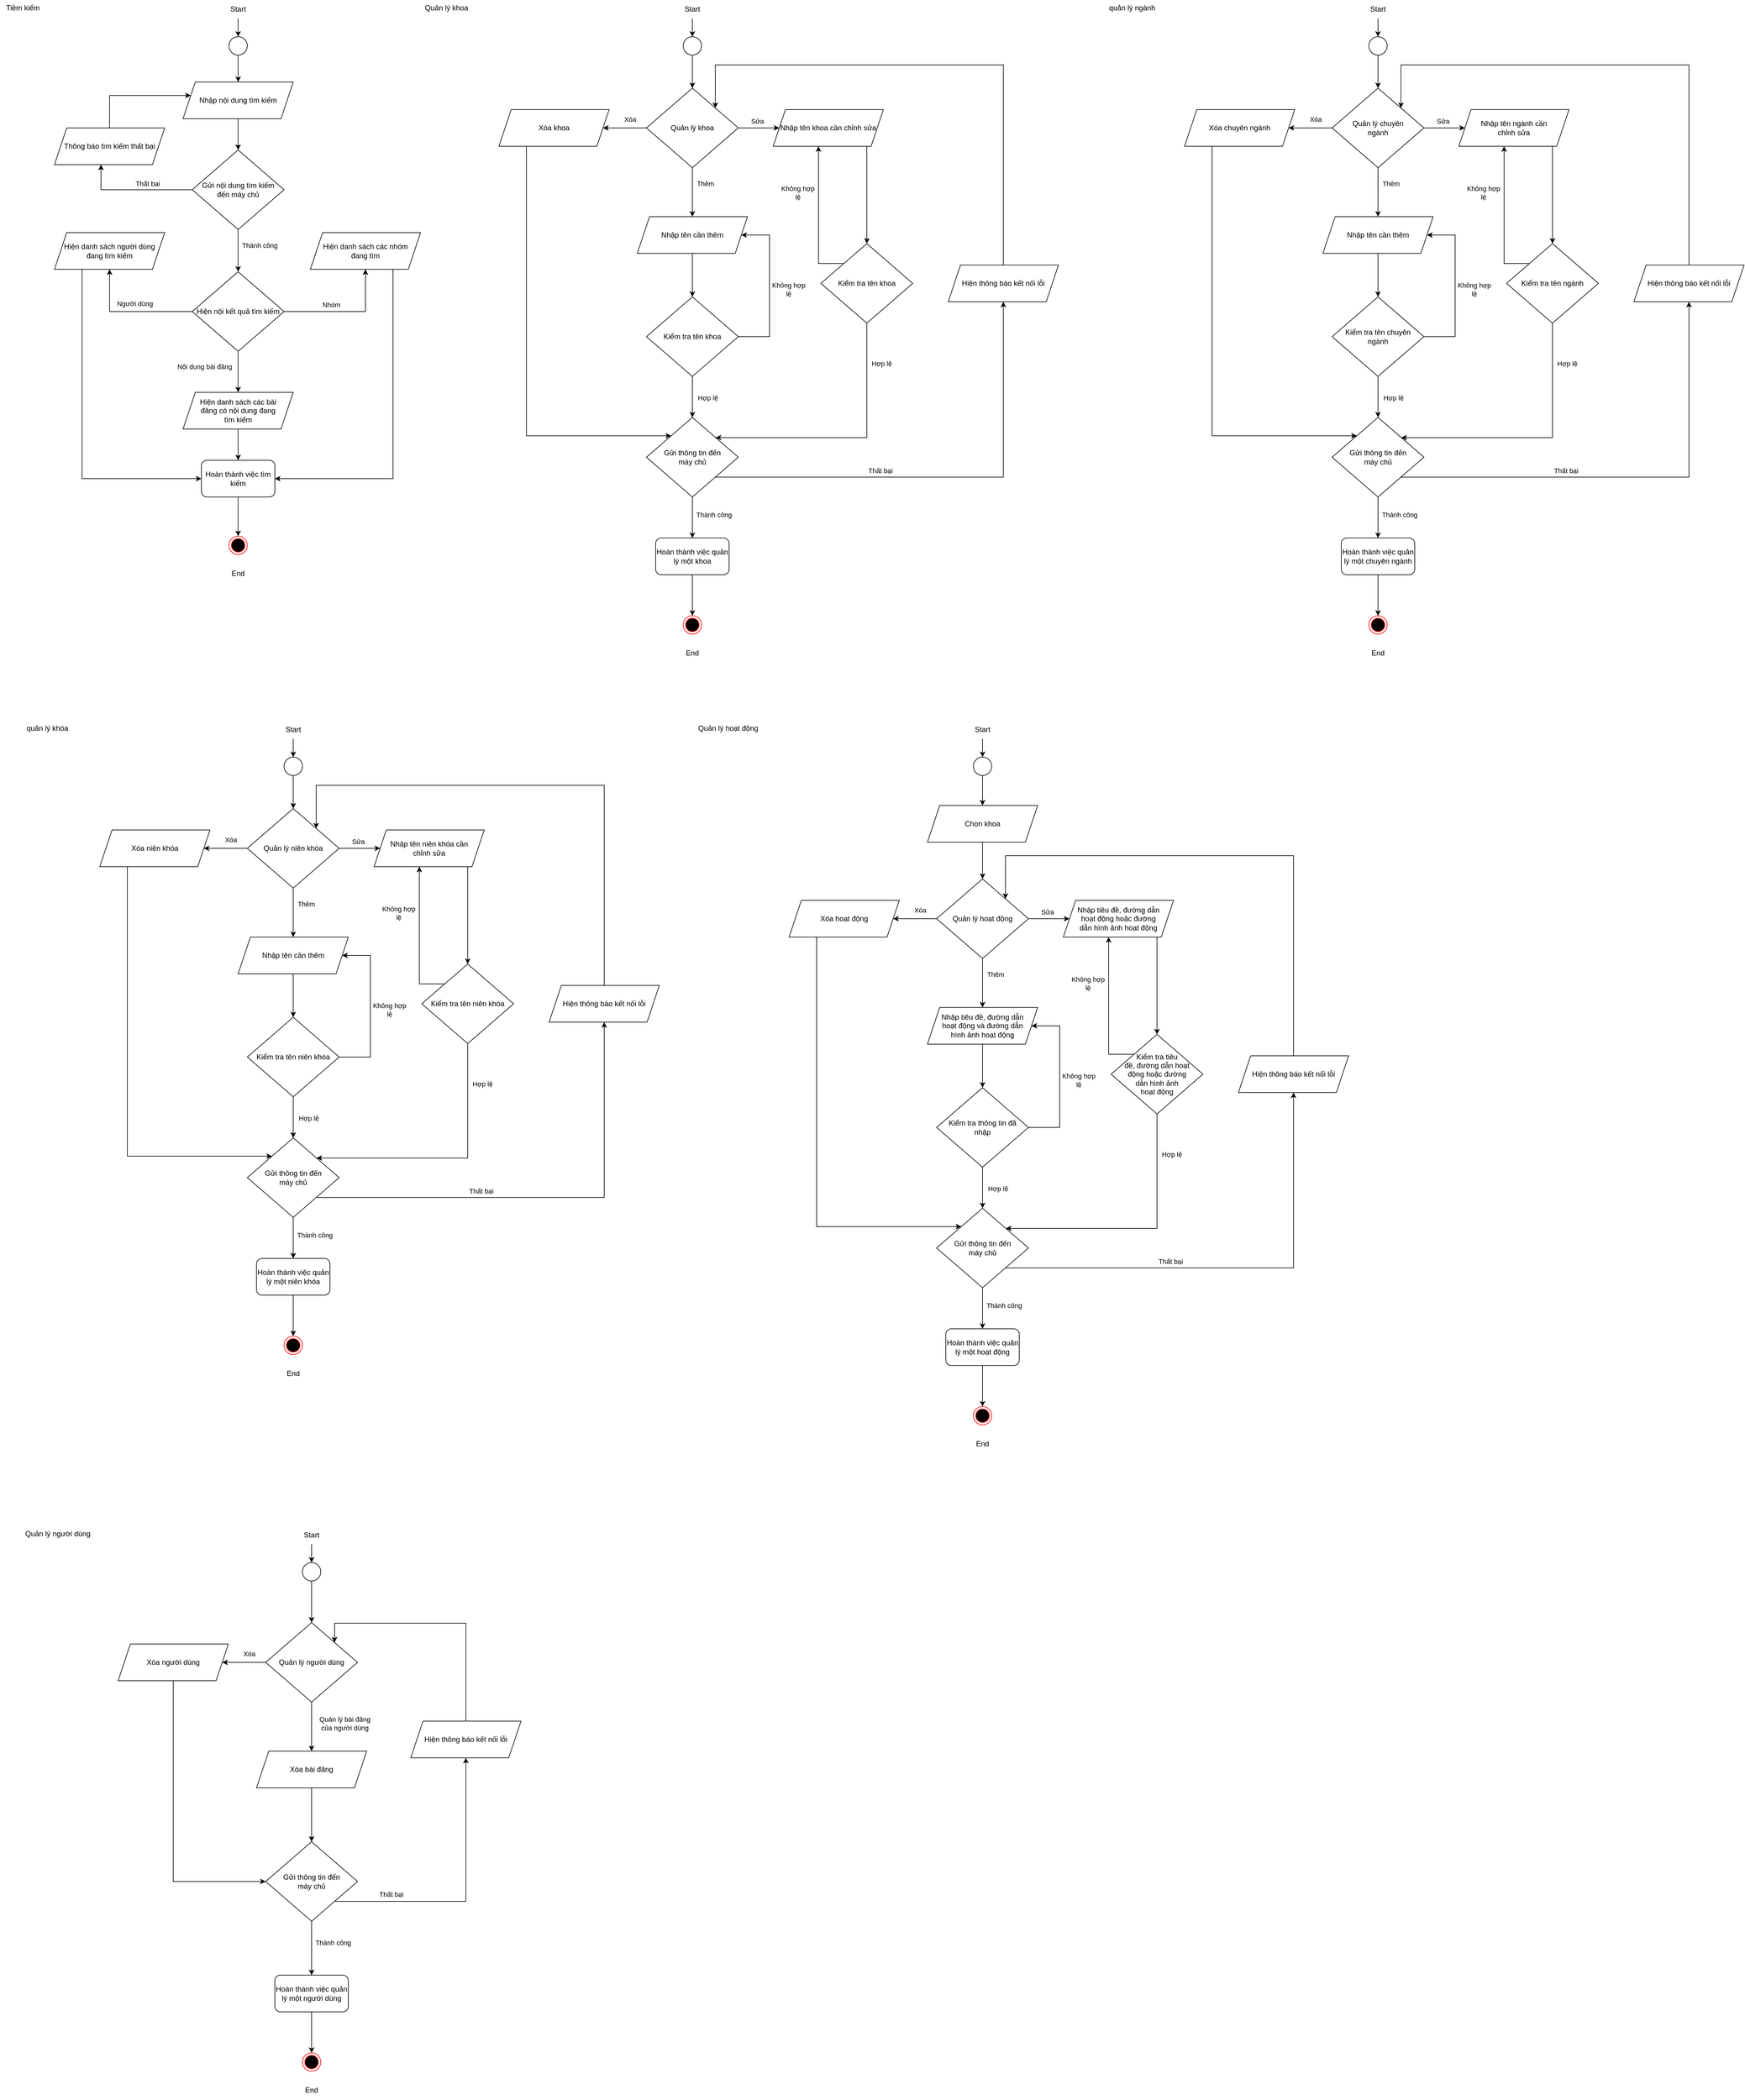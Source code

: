 <mxfile version="24.8.6">
  <diagram name="Page-1" id="jaGCuA6I-DwE8CbabSFz">
    <mxGraphModel dx="1434" dy="827" grid="0" gridSize="10" guides="1" tooltips="1" connect="1" arrows="1" fold="1" page="1" pageScale="1" pageWidth="3300" pageHeight="4681" math="0" shadow="0">
      <root>
        <mxCell id="0" />
        <mxCell id="1" parent="0" />
        <mxCell id="jAo5l7hGSY5qiqxG5hAK-1" value="" style="ellipse;whiteSpace=wrap;html=1;aspect=fixed;" parent="1" vertex="1">
          <mxGeometry x="385" y="100" width="30" height="30" as="geometry" />
        </mxCell>
        <mxCell id="jAo5l7hGSY5qiqxG5hAK-2" value="" style="endArrow=classic;html=1;rounded=0;entryX=0.5;entryY=0;entryDx=0;entryDy=0;" parent="1" target="jAo5l7hGSY5qiqxG5hAK-1" edge="1">
          <mxGeometry width="50" height="50" relative="1" as="geometry">
            <mxPoint x="400" y="70" as="sourcePoint" />
            <mxPoint x="600" as="targetPoint" />
          </mxGeometry>
        </mxCell>
        <mxCell id="jAo5l7hGSY5qiqxG5hAK-3" value="Start" style="text;html=1;align=center;verticalAlign=middle;whiteSpace=wrap;rounded=0;" parent="1" vertex="1">
          <mxGeometry x="370" y="40" width="60" height="30" as="geometry" />
        </mxCell>
        <mxCell id="jAo5l7hGSY5qiqxG5hAK-4" value="" style="endArrow=classic;html=1;rounded=0;exitX=0.5;exitY=1;exitDx=0;exitDy=0;" parent="1" source="jAo5l7hGSY5qiqxG5hAK-1" target="9XQ3Sm7CA4HVjXgFIyfI-13" edge="1">
          <mxGeometry width="50" height="50" relative="1" as="geometry">
            <mxPoint x="435" y="280" as="sourcePoint" />
            <mxPoint x="400" y="184" as="targetPoint" />
          </mxGeometry>
        </mxCell>
        <mxCell id="jAo5l7hGSY5qiqxG5hAK-9" style="edgeStyle=orthogonalEdgeStyle;rounded=0;orthogonalLoop=1;jettySize=auto;html=1;entryX=0.5;entryY=0;entryDx=0;entryDy=0;" parent="1" source="9XQ3Sm7CA4HVjXgFIyfI-21" target="jAo5l7hGSY5qiqxG5hAK-12" edge="1">
          <mxGeometry relative="1" as="geometry">
            <mxPoint x="405" y="868" as="sourcePoint" />
          </mxGeometry>
        </mxCell>
        <mxCell id="jAo5l7hGSY5qiqxG5hAK-12" value="" style="ellipse;html=1;shape=endState;fillColor=#000000;strokeColor=#ff0000;" parent="1" vertex="1">
          <mxGeometry x="385" y="916" width="30" height="30" as="geometry" />
        </mxCell>
        <mxCell id="jAo5l7hGSY5qiqxG5hAK-13" value="End" style="text;html=1;align=center;verticalAlign=middle;whiteSpace=wrap;rounded=0;" parent="1" vertex="1">
          <mxGeometry x="370" y="962" width="60" height="30" as="geometry" />
        </mxCell>
        <mxCell id="jAo5l7hGSY5qiqxG5hAK-16" value="Tiềm kiếm" style="text;html=1;align=center;verticalAlign=middle;resizable=0;points=[];autosize=1;strokeColor=none;fillColor=none;" parent="1" vertex="1">
          <mxGeometry x="11" y="40" width="73" height="26" as="geometry" />
        </mxCell>
        <mxCell id="jAo5l7hGSY5qiqxG5hAK-26" value="" style="ellipse;whiteSpace=wrap;html=1;aspect=fixed;" parent="1" vertex="1">
          <mxGeometry x="1127" y="100" width="30" height="30" as="geometry" />
        </mxCell>
        <mxCell id="jAo5l7hGSY5qiqxG5hAK-27" value="" style="endArrow=classic;html=1;rounded=0;entryX=0.5;entryY=0;entryDx=0;entryDy=0;" parent="1" target="jAo5l7hGSY5qiqxG5hAK-26" edge="1">
          <mxGeometry width="50" height="50" relative="1" as="geometry">
            <mxPoint x="1142" y="70" as="sourcePoint" />
            <mxPoint x="1342" as="targetPoint" />
          </mxGeometry>
        </mxCell>
        <mxCell id="jAo5l7hGSY5qiqxG5hAK-28" value="Start" style="text;html=1;align=center;verticalAlign=middle;whiteSpace=wrap;rounded=0;" parent="1" vertex="1">
          <mxGeometry x="1112" y="40" width="60" height="30" as="geometry" />
        </mxCell>
        <mxCell id="jAo5l7hGSY5qiqxG5hAK-29" value="" style="endArrow=classic;html=1;rounded=0;exitX=0.5;exitY=1;exitDx=0;exitDy=0;" parent="1" source="jAo5l7hGSY5qiqxG5hAK-26" target="jAo5l7hGSY5qiqxG5hAK-32" edge="1">
          <mxGeometry width="50" height="50" relative="1" as="geometry">
            <mxPoint x="1177" y="280" as="sourcePoint" />
            <mxPoint x="1142" y="180" as="targetPoint" />
          </mxGeometry>
        </mxCell>
        <mxCell id="jAo5l7hGSY5qiqxG5hAK-52" style="edgeStyle=orthogonalEdgeStyle;rounded=0;orthogonalLoop=1;jettySize=auto;html=1;" parent="1" source="jAo5l7hGSY5qiqxG5hAK-32" target="jAo5l7hGSY5qiqxG5hAK-51" edge="1">
          <mxGeometry relative="1" as="geometry" />
        </mxCell>
        <mxCell id="jAo5l7hGSY5qiqxG5hAK-53" value="Thêm" style="edgeLabel;html=1;align=center;verticalAlign=middle;resizable=0;points=[];" parent="jAo5l7hGSY5qiqxG5hAK-52" vertex="1" connectable="0">
          <mxGeometry x="-0.252" y="-2" relative="1" as="geometry">
            <mxPoint x="23" y="-4" as="offset" />
          </mxGeometry>
        </mxCell>
        <mxCell id="jAo5l7hGSY5qiqxG5hAK-54" style="edgeStyle=orthogonalEdgeStyle;rounded=0;orthogonalLoop=1;jettySize=auto;html=1;" parent="1" source="jAo5l7hGSY5qiqxG5hAK-32" target="jAo5l7hGSY5qiqxG5hAK-48" edge="1">
          <mxGeometry relative="1" as="geometry" />
        </mxCell>
        <mxCell id="jAo5l7hGSY5qiqxG5hAK-55" value="Sửa" style="edgeLabel;html=1;align=center;verticalAlign=middle;resizable=0;points=[];" parent="jAo5l7hGSY5qiqxG5hAK-54" vertex="1" connectable="0">
          <mxGeometry x="-0.167" y="-4" relative="1" as="geometry">
            <mxPoint x="3" y="-15" as="offset" />
          </mxGeometry>
        </mxCell>
        <mxCell id="jAo5l7hGSY5qiqxG5hAK-57" style="edgeStyle=orthogonalEdgeStyle;rounded=0;orthogonalLoop=1;jettySize=auto;html=1;" parent="1" source="jAo5l7hGSY5qiqxG5hAK-32" target="jAo5l7hGSY5qiqxG5hAK-56" edge="1">
          <mxGeometry relative="1" as="geometry" />
        </mxCell>
        <mxCell id="jAo5l7hGSY5qiqxG5hAK-58" value="Xóa" style="edgeLabel;html=1;align=center;verticalAlign=middle;resizable=0;points=[];" parent="jAo5l7hGSY5qiqxG5hAK-57" vertex="1" connectable="0">
          <mxGeometry x="-0.213" y="5" relative="1" as="geometry">
            <mxPoint x="1" y="-19" as="offset" />
          </mxGeometry>
        </mxCell>
        <mxCell id="jAo5l7hGSY5qiqxG5hAK-32" value="Quản lý khoa" style="rhombus;whiteSpace=wrap;html=1;" parent="1" vertex="1">
          <mxGeometry x="1067" y="184" width="150" height="130" as="geometry" />
        </mxCell>
        <mxCell id="jAo5l7hGSY5qiqxG5hAK-34" style="edgeStyle=orthogonalEdgeStyle;rounded=0;orthogonalLoop=1;jettySize=auto;html=1;entryX=0.5;entryY=0;entryDx=0;entryDy=0;" parent="1" source="jAo5l7hGSY5qiqxG5hAK-35" target="jAo5l7hGSY5qiqxG5hAK-37" edge="1">
          <mxGeometry relative="1" as="geometry" />
        </mxCell>
        <mxCell id="jAo5l7hGSY5qiqxG5hAK-35" value="Hoàn thành việc quản lý một khoa" style="rounded=1;whiteSpace=wrap;html=1;" parent="1" vertex="1">
          <mxGeometry x="1082" y="919" width="120" height="60" as="geometry" />
        </mxCell>
        <mxCell id="jAo5l7hGSY5qiqxG5hAK-37" value="" style="ellipse;html=1;shape=endState;fillColor=#000000;strokeColor=#ff0000;" parent="1" vertex="1">
          <mxGeometry x="1127" y="1046" width="30" height="30" as="geometry" />
        </mxCell>
        <mxCell id="jAo5l7hGSY5qiqxG5hAK-38" value="End" style="text;html=1;align=center;verticalAlign=middle;whiteSpace=wrap;rounded=0;" parent="1" vertex="1">
          <mxGeometry x="1112" y="1092" width="60" height="30" as="geometry" />
        </mxCell>
        <mxCell id="jAo5l7hGSY5qiqxG5hAK-41" value="Quản lý khoa" style="text;html=1;align=center;verticalAlign=middle;resizable=0;points=[];autosize=1;strokeColor=none;fillColor=none;" parent="1" vertex="1">
          <mxGeometry x="695" y="40" width="89" height="26" as="geometry" />
        </mxCell>
        <mxCell id="jAo5l7hGSY5qiqxG5hAK-71" style="edgeStyle=orthogonalEdgeStyle;rounded=0;orthogonalLoop=1;jettySize=auto;html=1;exitX=0.75;exitY=1;exitDx=0;exitDy=0;" parent="1" source="jAo5l7hGSY5qiqxG5hAK-48" target="jAo5l7hGSY5qiqxG5hAK-69" edge="1">
          <mxGeometry relative="1" as="geometry">
            <Array as="points">
              <mxPoint x="1427" y="279" />
            </Array>
          </mxGeometry>
        </mxCell>
        <mxCell id="jAo5l7hGSY5qiqxG5hAK-48" value="Nhập tên khoa cần chỉnh sửa" style="shape=parallelogram;perimeter=parallelogramPerimeter;whiteSpace=wrap;html=1;fixedSize=1;" parent="1" vertex="1">
          <mxGeometry x="1274" y="219" width="180" height="60" as="geometry" />
        </mxCell>
        <mxCell id="jAo5l7hGSY5qiqxG5hAK-64" style="edgeStyle=orthogonalEdgeStyle;rounded=0;orthogonalLoop=1;jettySize=auto;html=1;" parent="1" source="jAo5l7hGSY5qiqxG5hAK-51" target="jAo5l7hGSY5qiqxG5hAK-63" edge="1">
          <mxGeometry relative="1" as="geometry" />
        </mxCell>
        <mxCell id="jAo5l7hGSY5qiqxG5hAK-51" value="Nhập tên cần thêm" style="shape=parallelogram;perimeter=parallelogramPerimeter;whiteSpace=wrap;html=1;fixedSize=1;" parent="1" vertex="1">
          <mxGeometry x="1052" y="394" width="180" height="60" as="geometry" />
        </mxCell>
        <mxCell id="jAo5l7hGSY5qiqxG5hAK-56" value="Xóa khoa" style="shape=parallelogram;perimeter=parallelogramPerimeter;whiteSpace=wrap;html=1;fixedSize=1;" parent="1" vertex="1">
          <mxGeometry x="826" y="219" width="180" height="60" as="geometry" />
        </mxCell>
        <mxCell id="jAo5l7hGSY5qiqxG5hAK-65" style="edgeStyle=orthogonalEdgeStyle;rounded=0;orthogonalLoop=1;jettySize=auto;html=1;exitX=1;exitY=0.5;exitDx=0;exitDy=0;" parent="1" source="jAo5l7hGSY5qiqxG5hAK-63" target="jAo5l7hGSY5qiqxG5hAK-51" edge="1">
          <mxGeometry relative="1" as="geometry">
            <Array as="points">
              <mxPoint x="1268" y="590" />
              <mxPoint x="1268" y="424" />
            </Array>
          </mxGeometry>
        </mxCell>
        <mxCell id="jAo5l7hGSY5qiqxG5hAK-66" value="Không hợp&lt;div&gt;lệ&lt;/div&gt;" style="edgeLabel;html=1;align=center;verticalAlign=middle;resizable=0;points=[];" parent="jAo5l7hGSY5qiqxG5hAK-65" vertex="1" connectable="0">
          <mxGeometry x="0.015" y="3" relative="1" as="geometry">
            <mxPoint x="34" y="5" as="offset" />
          </mxGeometry>
        </mxCell>
        <mxCell id="jAo5l7hGSY5qiqxG5hAK-67" style="edgeStyle=orthogonalEdgeStyle;rounded=0;orthogonalLoop=1;jettySize=auto;html=1;" parent="1" source="jAo5l7hGSY5qiqxG5hAK-63" target="jAo5l7hGSY5qiqxG5hAK-81" edge="1">
          <mxGeometry relative="1" as="geometry" />
        </mxCell>
        <mxCell id="jAo5l7hGSY5qiqxG5hAK-68" value="Hợp lệ" style="edgeLabel;html=1;align=center;verticalAlign=middle;resizable=0;points=[];" parent="jAo5l7hGSY5qiqxG5hAK-67" vertex="1" connectable="0">
          <mxGeometry x="-0.287" y="-3" relative="1" as="geometry">
            <mxPoint x="28" y="11" as="offset" />
          </mxGeometry>
        </mxCell>
        <mxCell id="jAo5l7hGSY5qiqxG5hAK-63" value="Kiểm tra tên khoa" style="rhombus;whiteSpace=wrap;html=1;" parent="1" vertex="1">
          <mxGeometry x="1067" y="525" width="150" height="130" as="geometry" />
        </mxCell>
        <mxCell id="jAo5l7hGSY5qiqxG5hAK-70" style="edgeStyle=orthogonalEdgeStyle;rounded=0;orthogonalLoop=1;jettySize=auto;html=1;exitX=0;exitY=0;exitDx=0;exitDy=0;" parent="1" source="jAo5l7hGSY5qiqxG5hAK-69" target="jAo5l7hGSY5qiqxG5hAK-48" edge="1">
          <mxGeometry relative="1" as="geometry">
            <Array as="points">
              <mxPoint x="1348" y="471" />
            </Array>
          </mxGeometry>
        </mxCell>
        <mxCell id="jAo5l7hGSY5qiqxG5hAK-72" value="Không hợp&lt;div&gt;lệ&lt;/div&gt;" style="edgeLabel;html=1;align=center;verticalAlign=middle;resizable=0;points=[];" parent="jAo5l7hGSY5qiqxG5hAK-70" vertex="1" connectable="0">
          <mxGeometry x="0.224" y="-4" relative="1" as="geometry">
            <mxPoint x="-38" y="-15" as="offset" />
          </mxGeometry>
        </mxCell>
        <mxCell id="jAo5l7hGSY5qiqxG5hAK-73" style="edgeStyle=orthogonalEdgeStyle;rounded=0;orthogonalLoop=1;jettySize=auto;html=1;exitX=0.5;exitY=1;exitDx=0;exitDy=0;" parent="1" source="jAo5l7hGSY5qiqxG5hAK-81" target="jAo5l7hGSY5qiqxG5hAK-35" edge="1">
          <mxGeometry relative="1" as="geometry">
            <Array as="points" />
          </mxGeometry>
        </mxCell>
        <mxCell id="jAo5l7hGSY5qiqxG5hAK-84" value="Thành công" style="edgeLabel;html=1;align=center;verticalAlign=middle;resizable=0;points=[];" parent="jAo5l7hGSY5qiqxG5hAK-73" vertex="1" connectable="0">
          <mxGeometry x="-0.412" y="2" relative="1" as="geometry">
            <mxPoint x="33" y="9" as="offset" />
          </mxGeometry>
        </mxCell>
        <mxCell id="jAo5l7hGSY5qiqxG5hAK-69" value="Kiểm tra tên khoa" style="rhombus;whiteSpace=wrap;html=1;" parent="1" vertex="1">
          <mxGeometry x="1352" y="438" width="150" height="130" as="geometry" />
        </mxCell>
        <mxCell id="jAo5l7hGSY5qiqxG5hAK-79" style="edgeStyle=orthogonalEdgeStyle;rounded=0;orthogonalLoop=1;jettySize=auto;html=1;" parent="1" source="jAo5l7hGSY5qiqxG5hAK-56" target="jAo5l7hGSY5qiqxG5hAK-81" edge="1">
          <mxGeometry relative="1" as="geometry">
            <Array as="points">
              <mxPoint x="871" y="752" />
            </Array>
            <mxPoint x="871.0" y="568" as="sourcePoint" />
          </mxGeometry>
        </mxCell>
        <mxCell id="jAo5l7hGSY5qiqxG5hAK-82" value="" style="edgeStyle=orthogonalEdgeStyle;rounded=0;orthogonalLoop=1;jettySize=auto;html=1;exitX=0.5;exitY=1;exitDx=0;exitDy=0;" parent="1" source="jAo5l7hGSY5qiqxG5hAK-69" target="jAo5l7hGSY5qiqxG5hAK-81" edge="1">
          <mxGeometry relative="1" as="geometry">
            <mxPoint x="1427" y="568" as="sourcePoint" />
            <mxPoint x="1142" y="893" as="targetPoint" />
            <Array as="points">
              <mxPoint x="1427" y="755" />
            </Array>
          </mxGeometry>
        </mxCell>
        <mxCell id="jAo5l7hGSY5qiqxG5hAK-83" value="Hợp lệ" style="edgeLabel;html=1;align=center;verticalAlign=middle;resizable=0;points=[];" parent="jAo5l7hGSY5qiqxG5hAK-82" vertex="1" connectable="0">
          <mxGeometry x="-0.523" y="6" relative="1" as="geometry">
            <mxPoint x="18" y="-38" as="offset" />
          </mxGeometry>
        </mxCell>
        <mxCell id="jAo5l7hGSY5qiqxG5hAK-86" style="edgeStyle=orthogonalEdgeStyle;rounded=0;orthogonalLoop=1;jettySize=auto;html=1;exitX=1;exitY=1;exitDx=0;exitDy=0;" parent="1" source="jAo5l7hGSY5qiqxG5hAK-81" target="jAo5l7hGSY5qiqxG5hAK-85" edge="1">
          <mxGeometry relative="1" as="geometry" />
        </mxCell>
        <mxCell id="jAo5l7hGSY5qiqxG5hAK-87" value="Thất bại" style="edgeLabel;html=1;align=center;verticalAlign=middle;resizable=0;points=[];" parent="jAo5l7hGSY5qiqxG5hAK-86" vertex="1" connectable="0">
          <mxGeometry x="-0.286" relative="1" as="geometry">
            <mxPoint x="-1" y="-11" as="offset" />
          </mxGeometry>
        </mxCell>
        <mxCell id="jAo5l7hGSY5qiqxG5hAK-81" value="Gửi thông tin đến&lt;div&gt;máy chủ&lt;/div&gt;" style="rhombus;whiteSpace=wrap;html=1;" parent="1" vertex="1">
          <mxGeometry x="1067" y="722" width="150" height="130" as="geometry" />
        </mxCell>
        <mxCell id="jAo5l7hGSY5qiqxG5hAK-88" style="edgeStyle=orthogonalEdgeStyle;rounded=0;orthogonalLoop=1;jettySize=auto;html=1;exitX=0.5;exitY=0;exitDx=0;exitDy=0;entryX=1;entryY=0;entryDx=0;entryDy=0;" parent="1" source="jAo5l7hGSY5qiqxG5hAK-85" target="jAo5l7hGSY5qiqxG5hAK-32" edge="1">
          <mxGeometry relative="1" as="geometry">
            <Array as="points">
              <mxPoint x="1650" y="146" />
              <mxPoint x="1179" y="146" />
            </Array>
          </mxGeometry>
        </mxCell>
        <mxCell id="jAo5l7hGSY5qiqxG5hAK-85" value="Hiện thông báo kết nối lỗi" style="shape=parallelogram;perimeter=parallelogramPerimeter;whiteSpace=wrap;html=1;fixedSize=1;" parent="1" vertex="1">
          <mxGeometry x="1560" y="473" width="180" height="60" as="geometry" />
        </mxCell>
        <mxCell id="jAo5l7hGSY5qiqxG5hAK-90" value="" style="ellipse;whiteSpace=wrap;html=1;aspect=fixed;" parent="1" vertex="1">
          <mxGeometry x="2247" y="100" width="30" height="30" as="geometry" />
        </mxCell>
        <mxCell id="jAo5l7hGSY5qiqxG5hAK-91" value="" style="endArrow=classic;html=1;rounded=0;entryX=0.5;entryY=0;entryDx=0;entryDy=0;" parent="1" target="jAo5l7hGSY5qiqxG5hAK-90" edge="1">
          <mxGeometry width="50" height="50" relative="1" as="geometry">
            <mxPoint x="2262" y="70" as="sourcePoint" />
            <mxPoint x="2462" as="targetPoint" />
          </mxGeometry>
        </mxCell>
        <mxCell id="jAo5l7hGSY5qiqxG5hAK-92" value="Start" style="text;html=1;align=center;verticalAlign=middle;whiteSpace=wrap;rounded=0;" parent="1" vertex="1">
          <mxGeometry x="2232" y="40" width="60" height="30" as="geometry" />
        </mxCell>
        <mxCell id="jAo5l7hGSY5qiqxG5hAK-93" value="" style="endArrow=classic;html=1;rounded=0;exitX=0.5;exitY=1;exitDx=0;exitDy=0;" parent="1" source="jAo5l7hGSY5qiqxG5hAK-90" target="jAo5l7hGSY5qiqxG5hAK-100" edge="1">
          <mxGeometry width="50" height="50" relative="1" as="geometry">
            <mxPoint x="2297" y="280" as="sourcePoint" />
            <mxPoint x="2262" y="180" as="targetPoint" />
          </mxGeometry>
        </mxCell>
        <mxCell id="jAo5l7hGSY5qiqxG5hAK-94" style="edgeStyle=orthogonalEdgeStyle;rounded=0;orthogonalLoop=1;jettySize=auto;html=1;" parent="1" source="jAo5l7hGSY5qiqxG5hAK-100" target="jAo5l7hGSY5qiqxG5hAK-109" edge="1">
          <mxGeometry relative="1" as="geometry" />
        </mxCell>
        <mxCell id="jAo5l7hGSY5qiqxG5hAK-95" value="Thêm" style="edgeLabel;html=1;align=center;verticalAlign=middle;resizable=0;points=[];" parent="jAo5l7hGSY5qiqxG5hAK-94" vertex="1" connectable="0">
          <mxGeometry x="-0.252" y="-2" relative="1" as="geometry">
            <mxPoint x="23" y="-4" as="offset" />
          </mxGeometry>
        </mxCell>
        <mxCell id="jAo5l7hGSY5qiqxG5hAK-96" style="edgeStyle=orthogonalEdgeStyle;rounded=0;orthogonalLoop=1;jettySize=auto;html=1;" parent="1" source="jAo5l7hGSY5qiqxG5hAK-100" target="jAo5l7hGSY5qiqxG5hAK-107" edge="1">
          <mxGeometry relative="1" as="geometry" />
        </mxCell>
        <mxCell id="jAo5l7hGSY5qiqxG5hAK-97" value="Sửa" style="edgeLabel;html=1;align=center;verticalAlign=middle;resizable=0;points=[];" parent="jAo5l7hGSY5qiqxG5hAK-96" vertex="1" connectable="0">
          <mxGeometry x="-0.167" y="-4" relative="1" as="geometry">
            <mxPoint x="3" y="-15" as="offset" />
          </mxGeometry>
        </mxCell>
        <mxCell id="jAo5l7hGSY5qiqxG5hAK-98" style="edgeStyle=orthogonalEdgeStyle;rounded=0;orthogonalLoop=1;jettySize=auto;html=1;" parent="1" source="jAo5l7hGSY5qiqxG5hAK-100" target="jAo5l7hGSY5qiqxG5hAK-111" edge="1">
          <mxGeometry relative="1" as="geometry" />
        </mxCell>
        <mxCell id="jAo5l7hGSY5qiqxG5hAK-99" value="Xóa" style="edgeLabel;html=1;align=center;verticalAlign=middle;resizable=0;points=[];" parent="jAo5l7hGSY5qiqxG5hAK-98" vertex="1" connectable="0">
          <mxGeometry x="-0.213" y="5" relative="1" as="geometry">
            <mxPoint x="1" y="-19" as="offset" />
          </mxGeometry>
        </mxCell>
        <mxCell id="jAo5l7hGSY5qiqxG5hAK-100" value="Quản lý chuyên&lt;div&gt;ngành&lt;/div&gt;" style="rhombus;whiteSpace=wrap;html=1;" parent="1" vertex="1">
          <mxGeometry x="2187" y="184" width="150" height="130" as="geometry" />
        </mxCell>
        <mxCell id="jAo5l7hGSY5qiqxG5hAK-101" style="edgeStyle=orthogonalEdgeStyle;rounded=0;orthogonalLoop=1;jettySize=auto;html=1;entryX=0.5;entryY=0;entryDx=0;entryDy=0;" parent="1" source="jAo5l7hGSY5qiqxG5hAK-102" target="jAo5l7hGSY5qiqxG5hAK-103" edge="1">
          <mxGeometry relative="1" as="geometry" />
        </mxCell>
        <mxCell id="jAo5l7hGSY5qiqxG5hAK-102" value="Hoàn thành việc quản lý một chuyên ngành" style="rounded=1;whiteSpace=wrap;html=1;" parent="1" vertex="1">
          <mxGeometry x="2202" y="919" width="120" height="60" as="geometry" />
        </mxCell>
        <mxCell id="jAo5l7hGSY5qiqxG5hAK-103" value="" style="ellipse;html=1;shape=endState;fillColor=#000000;strokeColor=#ff0000;" parent="1" vertex="1">
          <mxGeometry x="2247" y="1046" width="30" height="30" as="geometry" />
        </mxCell>
        <mxCell id="jAo5l7hGSY5qiqxG5hAK-104" value="End" style="text;html=1;align=center;verticalAlign=middle;whiteSpace=wrap;rounded=0;" parent="1" vertex="1">
          <mxGeometry x="2232" y="1092" width="60" height="30" as="geometry" />
        </mxCell>
        <mxCell id="jAo5l7hGSY5qiqxG5hAK-105" value="quản lý ngành" style="text;html=1;align=center;verticalAlign=middle;resizable=0;points=[];autosize=1;strokeColor=none;fillColor=none;" parent="1" vertex="1">
          <mxGeometry x="1813" y="40" width="93" height="26" as="geometry" />
        </mxCell>
        <mxCell id="jAo5l7hGSY5qiqxG5hAK-106" style="edgeStyle=orthogonalEdgeStyle;rounded=0;orthogonalLoop=1;jettySize=auto;html=1;exitX=0.75;exitY=1;exitDx=0;exitDy=0;" parent="1" source="jAo5l7hGSY5qiqxG5hAK-107" target="jAo5l7hGSY5qiqxG5hAK-121" edge="1">
          <mxGeometry relative="1" as="geometry">
            <Array as="points">
              <mxPoint x="2547" y="279" />
            </Array>
          </mxGeometry>
        </mxCell>
        <mxCell id="jAo5l7hGSY5qiqxG5hAK-107" value="Nhập tên ngành cần&lt;div&gt;chỉnh sửa&lt;/div&gt;" style="shape=parallelogram;perimeter=parallelogramPerimeter;whiteSpace=wrap;html=1;fixedSize=1;" parent="1" vertex="1">
          <mxGeometry x="2394" y="219" width="180" height="60" as="geometry" />
        </mxCell>
        <mxCell id="jAo5l7hGSY5qiqxG5hAK-108" style="edgeStyle=orthogonalEdgeStyle;rounded=0;orthogonalLoop=1;jettySize=auto;html=1;" parent="1" source="jAo5l7hGSY5qiqxG5hAK-109" target="jAo5l7hGSY5qiqxG5hAK-116" edge="1">
          <mxGeometry relative="1" as="geometry" />
        </mxCell>
        <mxCell id="jAo5l7hGSY5qiqxG5hAK-109" value="Nhập tên cần thêm" style="shape=parallelogram;perimeter=parallelogramPerimeter;whiteSpace=wrap;html=1;fixedSize=1;" parent="1" vertex="1">
          <mxGeometry x="2172" y="394" width="180" height="60" as="geometry" />
        </mxCell>
        <mxCell id="jAo5l7hGSY5qiqxG5hAK-111" value="Xóa chuyên ngành" style="shape=parallelogram;perimeter=parallelogramPerimeter;whiteSpace=wrap;html=1;fixedSize=1;" parent="1" vertex="1">
          <mxGeometry x="1946" y="219" width="180" height="60" as="geometry" />
        </mxCell>
        <mxCell id="jAo5l7hGSY5qiqxG5hAK-112" style="edgeStyle=orthogonalEdgeStyle;rounded=0;orthogonalLoop=1;jettySize=auto;html=1;exitX=1;exitY=0.5;exitDx=0;exitDy=0;" parent="1" source="jAo5l7hGSY5qiqxG5hAK-116" target="jAo5l7hGSY5qiqxG5hAK-109" edge="1">
          <mxGeometry relative="1" as="geometry">
            <Array as="points">
              <mxPoint x="2388" y="590" />
              <mxPoint x="2388" y="424" />
            </Array>
          </mxGeometry>
        </mxCell>
        <mxCell id="jAo5l7hGSY5qiqxG5hAK-113" value="Không hợp&lt;div&gt;lệ&lt;/div&gt;" style="edgeLabel;html=1;align=center;verticalAlign=middle;resizable=0;points=[];" parent="jAo5l7hGSY5qiqxG5hAK-112" vertex="1" connectable="0">
          <mxGeometry x="0.015" y="3" relative="1" as="geometry">
            <mxPoint x="34" y="5" as="offset" />
          </mxGeometry>
        </mxCell>
        <mxCell id="jAo5l7hGSY5qiqxG5hAK-114" style="edgeStyle=orthogonalEdgeStyle;rounded=0;orthogonalLoop=1;jettySize=auto;html=1;" parent="1" source="jAo5l7hGSY5qiqxG5hAK-116" target="jAo5l7hGSY5qiqxG5hAK-131" edge="1">
          <mxGeometry relative="1" as="geometry" />
        </mxCell>
        <mxCell id="jAo5l7hGSY5qiqxG5hAK-115" value="Hợp lệ" style="edgeLabel;html=1;align=center;verticalAlign=middle;resizable=0;points=[];" parent="jAo5l7hGSY5qiqxG5hAK-114" vertex="1" connectable="0">
          <mxGeometry x="-0.287" y="-3" relative="1" as="geometry">
            <mxPoint x="28" y="11" as="offset" />
          </mxGeometry>
        </mxCell>
        <mxCell id="jAo5l7hGSY5qiqxG5hAK-116" value="Kiểm tra tên chuyên&lt;div&gt;ngành&lt;/div&gt;" style="rhombus;whiteSpace=wrap;html=1;" parent="1" vertex="1">
          <mxGeometry x="2187" y="525" width="150" height="130" as="geometry" />
        </mxCell>
        <mxCell id="jAo5l7hGSY5qiqxG5hAK-117" style="edgeStyle=orthogonalEdgeStyle;rounded=0;orthogonalLoop=1;jettySize=auto;html=1;exitX=0;exitY=0;exitDx=0;exitDy=0;" parent="1" source="jAo5l7hGSY5qiqxG5hAK-121" target="jAo5l7hGSY5qiqxG5hAK-107" edge="1">
          <mxGeometry relative="1" as="geometry">
            <Array as="points">
              <mxPoint x="2468" y="471" />
            </Array>
          </mxGeometry>
        </mxCell>
        <mxCell id="jAo5l7hGSY5qiqxG5hAK-118" value="Không hợp&lt;div&gt;lệ&lt;/div&gt;" style="edgeLabel;html=1;align=center;verticalAlign=middle;resizable=0;points=[];" parent="jAo5l7hGSY5qiqxG5hAK-117" vertex="1" connectable="0">
          <mxGeometry x="0.224" y="-4" relative="1" as="geometry">
            <mxPoint x="-38" y="-15" as="offset" />
          </mxGeometry>
        </mxCell>
        <mxCell id="jAo5l7hGSY5qiqxG5hAK-119" style="edgeStyle=orthogonalEdgeStyle;rounded=0;orthogonalLoop=1;jettySize=auto;html=1;exitX=0.5;exitY=1;exitDx=0;exitDy=0;" parent="1" source="jAo5l7hGSY5qiqxG5hAK-131" target="jAo5l7hGSY5qiqxG5hAK-102" edge="1">
          <mxGeometry relative="1" as="geometry">
            <Array as="points" />
          </mxGeometry>
        </mxCell>
        <mxCell id="jAo5l7hGSY5qiqxG5hAK-120" value="Thành công" style="edgeLabel;html=1;align=center;verticalAlign=middle;resizable=0;points=[];" parent="jAo5l7hGSY5qiqxG5hAK-119" vertex="1" connectable="0">
          <mxGeometry x="-0.412" y="2" relative="1" as="geometry">
            <mxPoint x="33" y="9" as="offset" />
          </mxGeometry>
        </mxCell>
        <mxCell id="jAo5l7hGSY5qiqxG5hAK-121" value="Kiểm tra tên ngành" style="rhombus;whiteSpace=wrap;html=1;" parent="1" vertex="1">
          <mxGeometry x="2472" y="438" width="150" height="130" as="geometry" />
        </mxCell>
        <mxCell id="jAo5l7hGSY5qiqxG5hAK-122" style="edgeStyle=orthogonalEdgeStyle;rounded=0;orthogonalLoop=1;jettySize=auto;html=1;" parent="1" source="jAo5l7hGSY5qiqxG5hAK-111" target="jAo5l7hGSY5qiqxG5hAK-131" edge="1">
          <mxGeometry relative="1" as="geometry">
            <Array as="points">
              <mxPoint x="1991" y="752" />
            </Array>
            <mxPoint x="1991" y="568" as="sourcePoint" />
          </mxGeometry>
        </mxCell>
        <mxCell id="jAo5l7hGSY5qiqxG5hAK-127" value="" style="edgeStyle=orthogonalEdgeStyle;rounded=0;orthogonalLoop=1;jettySize=auto;html=1;exitX=0.5;exitY=1;exitDx=0;exitDy=0;" parent="1" source="jAo5l7hGSY5qiqxG5hAK-121" target="jAo5l7hGSY5qiqxG5hAK-131" edge="1">
          <mxGeometry relative="1" as="geometry">
            <mxPoint x="2547" y="568" as="sourcePoint" />
            <mxPoint x="2262" y="893" as="targetPoint" />
            <Array as="points">
              <mxPoint x="2547" y="755" />
            </Array>
          </mxGeometry>
        </mxCell>
        <mxCell id="jAo5l7hGSY5qiqxG5hAK-128" value="Hợp lệ" style="edgeLabel;html=1;align=center;verticalAlign=middle;resizable=0;points=[];" parent="jAo5l7hGSY5qiqxG5hAK-127" vertex="1" connectable="0">
          <mxGeometry x="-0.523" y="6" relative="1" as="geometry">
            <mxPoint x="18" y="-38" as="offset" />
          </mxGeometry>
        </mxCell>
        <mxCell id="jAo5l7hGSY5qiqxG5hAK-129" style="edgeStyle=orthogonalEdgeStyle;rounded=0;orthogonalLoop=1;jettySize=auto;html=1;exitX=1;exitY=1;exitDx=0;exitDy=0;" parent="1" source="jAo5l7hGSY5qiqxG5hAK-131" target="jAo5l7hGSY5qiqxG5hAK-133" edge="1">
          <mxGeometry relative="1" as="geometry" />
        </mxCell>
        <mxCell id="jAo5l7hGSY5qiqxG5hAK-130" value="Thất bại" style="edgeLabel;html=1;align=center;verticalAlign=middle;resizable=0;points=[];" parent="jAo5l7hGSY5qiqxG5hAK-129" vertex="1" connectable="0">
          <mxGeometry x="-0.286" relative="1" as="geometry">
            <mxPoint x="-1" y="-11" as="offset" />
          </mxGeometry>
        </mxCell>
        <mxCell id="jAo5l7hGSY5qiqxG5hAK-131" value="Gửi thông tin đến&lt;div&gt;máy chủ&lt;/div&gt;" style="rhombus;whiteSpace=wrap;html=1;" parent="1" vertex="1">
          <mxGeometry x="2187" y="722" width="150" height="130" as="geometry" />
        </mxCell>
        <mxCell id="jAo5l7hGSY5qiqxG5hAK-132" style="edgeStyle=orthogonalEdgeStyle;rounded=0;orthogonalLoop=1;jettySize=auto;html=1;exitX=0.5;exitY=0;exitDx=0;exitDy=0;entryX=1;entryY=0;entryDx=0;entryDy=0;" parent="1" source="jAo5l7hGSY5qiqxG5hAK-133" target="jAo5l7hGSY5qiqxG5hAK-100" edge="1">
          <mxGeometry relative="1" as="geometry">
            <Array as="points">
              <mxPoint x="2770" y="146" />
              <mxPoint x="2299" y="146" />
            </Array>
          </mxGeometry>
        </mxCell>
        <mxCell id="jAo5l7hGSY5qiqxG5hAK-133" value="Hiện thông báo kết nối lỗi" style="shape=parallelogram;perimeter=parallelogramPerimeter;whiteSpace=wrap;html=1;fixedSize=1;" parent="1" vertex="1">
          <mxGeometry x="2680" y="473" width="180" height="60" as="geometry" />
        </mxCell>
        <mxCell id="jAo5l7hGSY5qiqxG5hAK-134" value="" style="ellipse;whiteSpace=wrap;html=1;aspect=fixed;" parent="1" vertex="1">
          <mxGeometry x="475" y="1277" width="30" height="30" as="geometry" />
        </mxCell>
        <mxCell id="jAo5l7hGSY5qiqxG5hAK-135" value="" style="endArrow=classic;html=1;rounded=0;entryX=0.5;entryY=0;entryDx=0;entryDy=0;" parent="1" target="jAo5l7hGSY5qiqxG5hAK-134" edge="1">
          <mxGeometry width="50" height="50" relative="1" as="geometry">
            <mxPoint x="490" y="1247" as="sourcePoint" />
            <mxPoint x="690" y="1177" as="targetPoint" />
          </mxGeometry>
        </mxCell>
        <mxCell id="jAo5l7hGSY5qiqxG5hAK-136" value="Start" style="text;html=1;align=center;verticalAlign=middle;whiteSpace=wrap;rounded=0;" parent="1" vertex="1">
          <mxGeometry x="460" y="1217" width="60" height="30" as="geometry" />
        </mxCell>
        <mxCell id="jAo5l7hGSY5qiqxG5hAK-137" value="" style="endArrow=classic;html=1;rounded=0;exitX=0.5;exitY=1;exitDx=0;exitDy=0;" parent="1" source="jAo5l7hGSY5qiqxG5hAK-134" target="jAo5l7hGSY5qiqxG5hAK-144" edge="1">
          <mxGeometry width="50" height="50" relative="1" as="geometry">
            <mxPoint x="525" y="1457" as="sourcePoint" />
            <mxPoint x="490" y="1357" as="targetPoint" />
          </mxGeometry>
        </mxCell>
        <mxCell id="jAo5l7hGSY5qiqxG5hAK-138" style="edgeStyle=orthogonalEdgeStyle;rounded=0;orthogonalLoop=1;jettySize=auto;html=1;" parent="1" source="jAo5l7hGSY5qiqxG5hAK-144" target="jAo5l7hGSY5qiqxG5hAK-153" edge="1">
          <mxGeometry relative="1" as="geometry" />
        </mxCell>
        <mxCell id="jAo5l7hGSY5qiqxG5hAK-139" value="Thêm" style="edgeLabel;html=1;align=center;verticalAlign=middle;resizable=0;points=[];" parent="jAo5l7hGSY5qiqxG5hAK-138" vertex="1" connectable="0">
          <mxGeometry x="-0.252" y="-2" relative="1" as="geometry">
            <mxPoint x="23" y="-4" as="offset" />
          </mxGeometry>
        </mxCell>
        <mxCell id="jAo5l7hGSY5qiqxG5hAK-140" style="edgeStyle=orthogonalEdgeStyle;rounded=0;orthogonalLoop=1;jettySize=auto;html=1;" parent="1" source="jAo5l7hGSY5qiqxG5hAK-144" target="jAo5l7hGSY5qiqxG5hAK-151" edge="1">
          <mxGeometry relative="1" as="geometry" />
        </mxCell>
        <mxCell id="jAo5l7hGSY5qiqxG5hAK-141" value="Sửa" style="edgeLabel;html=1;align=center;verticalAlign=middle;resizable=0;points=[];" parent="jAo5l7hGSY5qiqxG5hAK-140" vertex="1" connectable="0">
          <mxGeometry x="-0.167" y="-4" relative="1" as="geometry">
            <mxPoint x="3" y="-15" as="offset" />
          </mxGeometry>
        </mxCell>
        <mxCell id="jAo5l7hGSY5qiqxG5hAK-142" style="edgeStyle=orthogonalEdgeStyle;rounded=0;orthogonalLoop=1;jettySize=auto;html=1;" parent="1" source="jAo5l7hGSY5qiqxG5hAK-144" target="jAo5l7hGSY5qiqxG5hAK-155" edge="1">
          <mxGeometry relative="1" as="geometry" />
        </mxCell>
        <mxCell id="jAo5l7hGSY5qiqxG5hAK-143" value="Xóa" style="edgeLabel;html=1;align=center;verticalAlign=middle;resizable=0;points=[];" parent="jAo5l7hGSY5qiqxG5hAK-142" vertex="1" connectable="0">
          <mxGeometry x="-0.213" y="5" relative="1" as="geometry">
            <mxPoint x="1" y="-19" as="offset" />
          </mxGeometry>
        </mxCell>
        <mxCell id="jAo5l7hGSY5qiqxG5hAK-144" value="Quản lý niên khóa" style="rhombus;whiteSpace=wrap;html=1;" parent="1" vertex="1">
          <mxGeometry x="415" y="1361" width="150" height="130" as="geometry" />
        </mxCell>
        <mxCell id="jAo5l7hGSY5qiqxG5hAK-145" style="edgeStyle=orthogonalEdgeStyle;rounded=0;orthogonalLoop=1;jettySize=auto;html=1;entryX=0.5;entryY=0;entryDx=0;entryDy=0;" parent="1" source="jAo5l7hGSY5qiqxG5hAK-146" target="jAo5l7hGSY5qiqxG5hAK-147" edge="1">
          <mxGeometry relative="1" as="geometry" />
        </mxCell>
        <mxCell id="jAo5l7hGSY5qiqxG5hAK-146" value="Hoàn thành việc quản lý một niên khóa" style="rounded=1;whiteSpace=wrap;html=1;" parent="1" vertex="1">
          <mxGeometry x="430" y="2096" width="120" height="60" as="geometry" />
        </mxCell>
        <mxCell id="jAo5l7hGSY5qiqxG5hAK-147" value="" style="ellipse;html=1;shape=endState;fillColor=#000000;strokeColor=#ff0000;" parent="1" vertex="1">
          <mxGeometry x="475" y="2223" width="30" height="30" as="geometry" />
        </mxCell>
        <mxCell id="jAo5l7hGSY5qiqxG5hAK-148" value="End" style="text;html=1;align=center;verticalAlign=middle;whiteSpace=wrap;rounded=0;" parent="1" vertex="1">
          <mxGeometry x="460" y="2269" width="60" height="30" as="geometry" />
        </mxCell>
        <mxCell id="jAo5l7hGSY5qiqxG5hAK-149" value="quản lý khóa" style="text;html=1;align=center;verticalAlign=middle;resizable=0;points=[];autosize=1;strokeColor=none;fillColor=none;" parent="1" vertex="1">
          <mxGeometry x="45" y="1217" width="86" height="26" as="geometry" />
        </mxCell>
        <mxCell id="jAo5l7hGSY5qiqxG5hAK-150" style="edgeStyle=orthogonalEdgeStyle;rounded=0;orthogonalLoop=1;jettySize=auto;html=1;exitX=0.75;exitY=1;exitDx=0;exitDy=0;" parent="1" source="jAo5l7hGSY5qiqxG5hAK-151" target="jAo5l7hGSY5qiqxG5hAK-165" edge="1">
          <mxGeometry relative="1" as="geometry">
            <Array as="points">
              <mxPoint x="775" y="1456" />
            </Array>
          </mxGeometry>
        </mxCell>
        <mxCell id="jAo5l7hGSY5qiqxG5hAK-151" value="Nhập tên niên khóa cần&lt;div&gt;chỉnh sửa&lt;/div&gt;" style="shape=parallelogram;perimeter=parallelogramPerimeter;whiteSpace=wrap;html=1;fixedSize=1;" parent="1" vertex="1">
          <mxGeometry x="622" y="1396" width="180" height="60" as="geometry" />
        </mxCell>
        <mxCell id="jAo5l7hGSY5qiqxG5hAK-152" style="edgeStyle=orthogonalEdgeStyle;rounded=0;orthogonalLoop=1;jettySize=auto;html=1;" parent="1" source="jAo5l7hGSY5qiqxG5hAK-153" target="jAo5l7hGSY5qiqxG5hAK-160" edge="1">
          <mxGeometry relative="1" as="geometry" />
        </mxCell>
        <mxCell id="jAo5l7hGSY5qiqxG5hAK-153" value="Nhập tên cần thêm" style="shape=parallelogram;perimeter=parallelogramPerimeter;whiteSpace=wrap;html=1;fixedSize=1;" parent="1" vertex="1">
          <mxGeometry x="400" y="1571" width="180" height="60" as="geometry" />
        </mxCell>
        <mxCell id="jAo5l7hGSY5qiqxG5hAK-155" value="Xóa niên khóa" style="shape=parallelogram;perimeter=parallelogramPerimeter;whiteSpace=wrap;html=1;fixedSize=1;" parent="1" vertex="1">
          <mxGeometry x="174" y="1396" width="180" height="60" as="geometry" />
        </mxCell>
        <mxCell id="jAo5l7hGSY5qiqxG5hAK-156" style="edgeStyle=orthogonalEdgeStyle;rounded=0;orthogonalLoop=1;jettySize=auto;html=1;exitX=1;exitY=0.5;exitDx=0;exitDy=0;" parent="1" source="jAo5l7hGSY5qiqxG5hAK-160" target="jAo5l7hGSY5qiqxG5hAK-153" edge="1">
          <mxGeometry relative="1" as="geometry">
            <Array as="points">
              <mxPoint x="616" y="1767" />
              <mxPoint x="616" y="1601" />
            </Array>
          </mxGeometry>
        </mxCell>
        <mxCell id="jAo5l7hGSY5qiqxG5hAK-157" value="Không hợp&lt;div&gt;lệ&lt;/div&gt;" style="edgeLabel;html=1;align=center;verticalAlign=middle;resizable=0;points=[];" parent="jAo5l7hGSY5qiqxG5hAK-156" vertex="1" connectable="0">
          <mxGeometry x="0.015" y="3" relative="1" as="geometry">
            <mxPoint x="34" y="5" as="offset" />
          </mxGeometry>
        </mxCell>
        <mxCell id="jAo5l7hGSY5qiqxG5hAK-158" style="edgeStyle=orthogonalEdgeStyle;rounded=0;orthogonalLoop=1;jettySize=auto;html=1;" parent="1" source="jAo5l7hGSY5qiqxG5hAK-160" target="jAo5l7hGSY5qiqxG5hAK-175" edge="1">
          <mxGeometry relative="1" as="geometry" />
        </mxCell>
        <mxCell id="jAo5l7hGSY5qiqxG5hAK-159" value="Hợp lệ" style="edgeLabel;html=1;align=center;verticalAlign=middle;resizable=0;points=[];" parent="jAo5l7hGSY5qiqxG5hAK-158" vertex="1" connectable="0">
          <mxGeometry x="-0.287" y="-3" relative="1" as="geometry">
            <mxPoint x="28" y="11" as="offset" />
          </mxGeometry>
        </mxCell>
        <mxCell id="jAo5l7hGSY5qiqxG5hAK-160" value="Kiểm tra tên niên khóa" style="rhombus;whiteSpace=wrap;html=1;" parent="1" vertex="1">
          <mxGeometry x="415" y="1702" width="150" height="130" as="geometry" />
        </mxCell>
        <mxCell id="jAo5l7hGSY5qiqxG5hAK-161" style="edgeStyle=orthogonalEdgeStyle;rounded=0;orthogonalLoop=1;jettySize=auto;html=1;exitX=0;exitY=0;exitDx=0;exitDy=0;" parent="1" source="jAo5l7hGSY5qiqxG5hAK-165" target="jAo5l7hGSY5qiqxG5hAK-151" edge="1">
          <mxGeometry relative="1" as="geometry">
            <Array as="points">
              <mxPoint x="696" y="1648" />
            </Array>
          </mxGeometry>
        </mxCell>
        <mxCell id="jAo5l7hGSY5qiqxG5hAK-162" value="Không hợp&lt;div&gt;lệ&lt;/div&gt;" style="edgeLabel;html=1;align=center;verticalAlign=middle;resizable=0;points=[];" parent="jAo5l7hGSY5qiqxG5hAK-161" vertex="1" connectable="0">
          <mxGeometry x="0.224" y="-4" relative="1" as="geometry">
            <mxPoint x="-38" y="-15" as="offset" />
          </mxGeometry>
        </mxCell>
        <mxCell id="jAo5l7hGSY5qiqxG5hAK-163" style="edgeStyle=orthogonalEdgeStyle;rounded=0;orthogonalLoop=1;jettySize=auto;html=1;exitX=0.5;exitY=1;exitDx=0;exitDy=0;" parent="1" source="jAo5l7hGSY5qiqxG5hAK-175" target="jAo5l7hGSY5qiqxG5hAK-146" edge="1">
          <mxGeometry relative="1" as="geometry">
            <Array as="points" />
          </mxGeometry>
        </mxCell>
        <mxCell id="jAo5l7hGSY5qiqxG5hAK-164" value="Thành công" style="edgeLabel;html=1;align=center;verticalAlign=middle;resizable=0;points=[];" parent="jAo5l7hGSY5qiqxG5hAK-163" vertex="1" connectable="0">
          <mxGeometry x="-0.412" y="2" relative="1" as="geometry">
            <mxPoint x="33" y="9" as="offset" />
          </mxGeometry>
        </mxCell>
        <mxCell id="jAo5l7hGSY5qiqxG5hAK-165" value="Kiểm tra tên niên khóa" style="rhombus;whiteSpace=wrap;html=1;" parent="1" vertex="1">
          <mxGeometry x="700" y="1615" width="150" height="130" as="geometry" />
        </mxCell>
        <mxCell id="jAo5l7hGSY5qiqxG5hAK-166" style="edgeStyle=orthogonalEdgeStyle;rounded=0;orthogonalLoop=1;jettySize=auto;html=1;" parent="1" source="jAo5l7hGSY5qiqxG5hAK-155" target="jAo5l7hGSY5qiqxG5hAK-175" edge="1">
          <mxGeometry relative="1" as="geometry">
            <Array as="points">
              <mxPoint x="219" y="1929" />
            </Array>
            <mxPoint x="219" y="1745.0" as="sourcePoint" />
          </mxGeometry>
        </mxCell>
        <mxCell id="jAo5l7hGSY5qiqxG5hAK-171" value="" style="edgeStyle=orthogonalEdgeStyle;rounded=0;orthogonalLoop=1;jettySize=auto;html=1;exitX=0.5;exitY=1;exitDx=0;exitDy=0;" parent="1" source="jAo5l7hGSY5qiqxG5hAK-165" target="jAo5l7hGSY5qiqxG5hAK-175" edge="1">
          <mxGeometry relative="1" as="geometry">
            <mxPoint x="775" y="1745" as="sourcePoint" />
            <mxPoint x="490" y="2070" as="targetPoint" />
            <Array as="points">
              <mxPoint x="775" y="1932" />
            </Array>
          </mxGeometry>
        </mxCell>
        <mxCell id="jAo5l7hGSY5qiqxG5hAK-172" value="Hợp lệ" style="edgeLabel;html=1;align=center;verticalAlign=middle;resizable=0;points=[];" parent="jAo5l7hGSY5qiqxG5hAK-171" vertex="1" connectable="0">
          <mxGeometry x="-0.523" y="6" relative="1" as="geometry">
            <mxPoint x="18" y="-38" as="offset" />
          </mxGeometry>
        </mxCell>
        <mxCell id="jAo5l7hGSY5qiqxG5hAK-173" style="edgeStyle=orthogonalEdgeStyle;rounded=0;orthogonalLoop=1;jettySize=auto;html=1;exitX=1;exitY=1;exitDx=0;exitDy=0;" parent="1" source="jAo5l7hGSY5qiqxG5hAK-175" target="jAo5l7hGSY5qiqxG5hAK-177" edge="1">
          <mxGeometry relative="1" as="geometry" />
        </mxCell>
        <mxCell id="jAo5l7hGSY5qiqxG5hAK-174" value="Thất bại" style="edgeLabel;html=1;align=center;verticalAlign=middle;resizable=0;points=[];" parent="jAo5l7hGSY5qiqxG5hAK-173" vertex="1" connectable="0">
          <mxGeometry x="-0.286" relative="1" as="geometry">
            <mxPoint x="-1" y="-11" as="offset" />
          </mxGeometry>
        </mxCell>
        <mxCell id="jAo5l7hGSY5qiqxG5hAK-175" value="Gửi thông tin đến&lt;div&gt;máy chủ&lt;/div&gt;" style="rhombus;whiteSpace=wrap;html=1;" parent="1" vertex="1">
          <mxGeometry x="415" y="1899" width="150" height="130" as="geometry" />
        </mxCell>
        <mxCell id="jAo5l7hGSY5qiqxG5hAK-176" style="edgeStyle=orthogonalEdgeStyle;rounded=0;orthogonalLoop=1;jettySize=auto;html=1;exitX=0.5;exitY=0;exitDx=0;exitDy=0;entryX=1;entryY=0;entryDx=0;entryDy=0;" parent="1" source="jAo5l7hGSY5qiqxG5hAK-177" target="jAo5l7hGSY5qiqxG5hAK-144" edge="1">
          <mxGeometry relative="1" as="geometry">
            <Array as="points">
              <mxPoint x="998" y="1323" />
              <mxPoint x="527" y="1323" />
            </Array>
          </mxGeometry>
        </mxCell>
        <mxCell id="jAo5l7hGSY5qiqxG5hAK-177" value="Hiện thông báo kết nối lỗi" style="shape=parallelogram;perimeter=parallelogramPerimeter;whiteSpace=wrap;html=1;fixedSize=1;" parent="1" vertex="1">
          <mxGeometry x="908" y="1650" width="180" height="60" as="geometry" />
        </mxCell>
        <mxCell id="jAo5l7hGSY5qiqxG5hAK-223" style="edgeStyle=orthogonalEdgeStyle;rounded=0;orthogonalLoop=1;jettySize=auto;html=1;exitX=0.5;exitY=1;exitDx=0;exitDy=0;" parent="1" source="jAo5l7hGSY5qiqxG5hAK-178" target="jAo5l7hGSY5qiqxG5hAK-222" edge="1">
          <mxGeometry relative="1" as="geometry" />
        </mxCell>
        <mxCell id="jAo5l7hGSY5qiqxG5hAK-178" value="" style="ellipse;whiteSpace=wrap;html=1;aspect=fixed;" parent="1" vertex="1">
          <mxGeometry x="1601" y="1277" width="30" height="30" as="geometry" />
        </mxCell>
        <mxCell id="jAo5l7hGSY5qiqxG5hAK-179" value="" style="endArrow=classic;html=1;rounded=0;entryX=0.5;entryY=0;entryDx=0;entryDy=0;" parent="1" target="jAo5l7hGSY5qiqxG5hAK-178" edge="1">
          <mxGeometry width="50" height="50" relative="1" as="geometry">
            <mxPoint x="1616" y="1247" as="sourcePoint" />
            <mxPoint x="1816" y="1177" as="targetPoint" />
          </mxGeometry>
        </mxCell>
        <mxCell id="jAo5l7hGSY5qiqxG5hAK-180" value="Start" style="text;html=1;align=center;verticalAlign=middle;whiteSpace=wrap;rounded=0;" parent="1" vertex="1">
          <mxGeometry x="1586" y="1217" width="60" height="30" as="geometry" />
        </mxCell>
        <mxCell id="jAo5l7hGSY5qiqxG5hAK-182" style="edgeStyle=orthogonalEdgeStyle;rounded=0;orthogonalLoop=1;jettySize=auto;html=1;" parent="1" source="jAo5l7hGSY5qiqxG5hAK-188" target="jAo5l7hGSY5qiqxG5hAK-197" edge="1">
          <mxGeometry relative="1" as="geometry" />
        </mxCell>
        <mxCell id="jAo5l7hGSY5qiqxG5hAK-183" value="Thêm" style="edgeLabel;html=1;align=center;verticalAlign=middle;resizable=0;points=[];" parent="jAo5l7hGSY5qiqxG5hAK-182" vertex="1" connectable="0">
          <mxGeometry x="-0.252" y="-2" relative="1" as="geometry">
            <mxPoint x="23" y="-4" as="offset" />
          </mxGeometry>
        </mxCell>
        <mxCell id="jAo5l7hGSY5qiqxG5hAK-184" style="edgeStyle=orthogonalEdgeStyle;rounded=0;orthogonalLoop=1;jettySize=auto;html=1;" parent="1" source="jAo5l7hGSY5qiqxG5hAK-188" target="jAo5l7hGSY5qiqxG5hAK-195" edge="1">
          <mxGeometry relative="1" as="geometry" />
        </mxCell>
        <mxCell id="jAo5l7hGSY5qiqxG5hAK-185" value="Sửa" style="edgeLabel;html=1;align=center;verticalAlign=middle;resizable=0;points=[];" parent="jAo5l7hGSY5qiqxG5hAK-184" vertex="1" connectable="0">
          <mxGeometry x="-0.167" y="-4" relative="1" as="geometry">
            <mxPoint x="3" y="-15" as="offset" />
          </mxGeometry>
        </mxCell>
        <mxCell id="jAo5l7hGSY5qiqxG5hAK-186" style="edgeStyle=orthogonalEdgeStyle;rounded=0;orthogonalLoop=1;jettySize=auto;html=1;" parent="1" source="jAo5l7hGSY5qiqxG5hAK-188" target="jAo5l7hGSY5qiqxG5hAK-199" edge="1">
          <mxGeometry relative="1" as="geometry" />
        </mxCell>
        <mxCell id="jAo5l7hGSY5qiqxG5hAK-187" value="Xóa" style="edgeLabel;html=1;align=center;verticalAlign=middle;resizable=0;points=[];" parent="jAo5l7hGSY5qiqxG5hAK-186" vertex="1" connectable="0">
          <mxGeometry x="-0.213" y="5" relative="1" as="geometry">
            <mxPoint x="1" y="-19" as="offset" />
          </mxGeometry>
        </mxCell>
        <mxCell id="jAo5l7hGSY5qiqxG5hAK-188" value="Quản lý hoạt động" style="rhombus;whiteSpace=wrap;html=1;" parent="1" vertex="1">
          <mxGeometry x="1541" y="1476" width="150" height="130" as="geometry" />
        </mxCell>
        <mxCell id="jAo5l7hGSY5qiqxG5hAK-189" style="edgeStyle=orthogonalEdgeStyle;rounded=0;orthogonalLoop=1;jettySize=auto;html=1;entryX=0.5;entryY=0;entryDx=0;entryDy=0;" parent="1" source="jAo5l7hGSY5qiqxG5hAK-190" target="jAo5l7hGSY5qiqxG5hAK-191" edge="1">
          <mxGeometry relative="1" as="geometry" />
        </mxCell>
        <mxCell id="jAo5l7hGSY5qiqxG5hAK-190" value="Hoàn thành việc quản lý một hoạt động" style="rounded=1;whiteSpace=wrap;html=1;" parent="1" vertex="1">
          <mxGeometry x="1556" y="2211" width="120" height="60" as="geometry" />
        </mxCell>
        <mxCell id="jAo5l7hGSY5qiqxG5hAK-191" value="" style="ellipse;html=1;shape=endState;fillColor=#000000;strokeColor=#ff0000;" parent="1" vertex="1">
          <mxGeometry x="1601" y="2338" width="30" height="30" as="geometry" />
        </mxCell>
        <mxCell id="jAo5l7hGSY5qiqxG5hAK-192" value="End" style="text;html=1;align=center;verticalAlign=middle;whiteSpace=wrap;rounded=0;" parent="1" vertex="1">
          <mxGeometry x="1586" y="2384" width="60" height="30" as="geometry" />
        </mxCell>
        <mxCell id="jAo5l7hGSY5qiqxG5hAK-193" value="Quản lý hoạt động" style="text;html=1;align=center;verticalAlign=middle;resizable=0;points=[];autosize=1;strokeColor=none;fillColor=none;" parent="1" vertex="1">
          <mxGeometry x="1142" y="1217" width="116" height="26" as="geometry" />
        </mxCell>
        <mxCell id="jAo5l7hGSY5qiqxG5hAK-194" style="edgeStyle=orthogonalEdgeStyle;rounded=0;orthogonalLoop=1;jettySize=auto;html=1;exitX=0.75;exitY=1;exitDx=0;exitDy=0;" parent="1" source="jAo5l7hGSY5qiqxG5hAK-195" target="jAo5l7hGSY5qiqxG5hAK-209" edge="1">
          <mxGeometry relative="1" as="geometry">
            <Array as="points">
              <mxPoint x="1901" y="1571" />
            </Array>
          </mxGeometry>
        </mxCell>
        <mxCell id="jAo5l7hGSY5qiqxG5hAK-195" value="Nhập tiêu đề, đường dẫn&lt;div&gt;hoạt động hoặc đường&lt;/div&gt;&lt;div&gt;dẫn hình ảnh hoạt động&lt;/div&gt;" style="shape=parallelogram;perimeter=parallelogramPerimeter;whiteSpace=wrap;html=1;fixedSize=1;" parent="1" vertex="1">
          <mxGeometry x="1748" y="1511" width="180" height="60" as="geometry" />
        </mxCell>
        <mxCell id="jAo5l7hGSY5qiqxG5hAK-196" style="edgeStyle=orthogonalEdgeStyle;rounded=0;orthogonalLoop=1;jettySize=auto;html=1;" parent="1" source="jAo5l7hGSY5qiqxG5hAK-197" target="jAo5l7hGSY5qiqxG5hAK-204" edge="1">
          <mxGeometry relative="1" as="geometry" />
        </mxCell>
        <mxCell id="jAo5l7hGSY5qiqxG5hAK-197" value="Nhập tiêu đề, đường dẫn&lt;div&gt;hoạt động và đường dẫn&lt;/div&gt;&lt;div&gt;hình ảnh hoạt động&lt;/div&gt;" style="shape=parallelogram;perimeter=parallelogramPerimeter;whiteSpace=wrap;html=1;fixedSize=1;" parent="1" vertex="1">
          <mxGeometry x="1526" y="1686" width="180" height="60" as="geometry" />
        </mxCell>
        <mxCell id="jAo5l7hGSY5qiqxG5hAK-199" value="Xóa hoạt động" style="shape=parallelogram;perimeter=parallelogramPerimeter;whiteSpace=wrap;html=1;fixedSize=1;" parent="1" vertex="1">
          <mxGeometry x="1300" y="1511" width="180" height="60" as="geometry" />
        </mxCell>
        <mxCell id="jAo5l7hGSY5qiqxG5hAK-200" style="edgeStyle=orthogonalEdgeStyle;rounded=0;orthogonalLoop=1;jettySize=auto;html=1;exitX=1;exitY=0.5;exitDx=0;exitDy=0;" parent="1" source="jAo5l7hGSY5qiqxG5hAK-204" target="jAo5l7hGSY5qiqxG5hAK-197" edge="1">
          <mxGeometry relative="1" as="geometry">
            <Array as="points">
              <mxPoint x="1742" y="1882" />
              <mxPoint x="1742" y="1716" />
            </Array>
          </mxGeometry>
        </mxCell>
        <mxCell id="jAo5l7hGSY5qiqxG5hAK-201" value="Không hợp&lt;div&gt;lệ&lt;/div&gt;" style="edgeLabel;html=1;align=center;verticalAlign=middle;resizable=0;points=[];" parent="jAo5l7hGSY5qiqxG5hAK-200" vertex="1" connectable="0">
          <mxGeometry x="0.015" y="3" relative="1" as="geometry">
            <mxPoint x="34" y="5" as="offset" />
          </mxGeometry>
        </mxCell>
        <mxCell id="jAo5l7hGSY5qiqxG5hAK-202" style="edgeStyle=orthogonalEdgeStyle;rounded=0;orthogonalLoop=1;jettySize=auto;html=1;" parent="1" source="jAo5l7hGSY5qiqxG5hAK-204" target="jAo5l7hGSY5qiqxG5hAK-219" edge="1">
          <mxGeometry relative="1" as="geometry" />
        </mxCell>
        <mxCell id="jAo5l7hGSY5qiqxG5hAK-203" value="Hợp lệ" style="edgeLabel;html=1;align=center;verticalAlign=middle;resizable=0;points=[];" parent="jAo5l7hGSY5qiqxG5hAK-202" vertex="1" connectable="0">
          <mxGeometry x="-0.287" y="-3" relative="1" as="geometry">
            <mxPoint x="28" y="11" as="offset" />
          </mxGeometry>
        </mxCell>
        <mxCell id="jAo5l7hGSY5qiqxG5hAK-204" value="Kiểm tra thông tin đã&lt;div&gt;nhập&lt;/div&gt;" style="rhombus;whiteSpace=wrap;html=1;" parent="1" vertex="1">
          <mxGeometry x="1541" y="1817" width="150" height="130" as="geometry" />
        </mxCell>
        <mxCell id="jAo5l7hGSY5qiqxG5hAK-205" style="edgeStyle=orthogonalEdgeStyle;rounded=0;orthogonalLoop=1;jettySize=auto;html=1;exitX=0;exitY=0;exitDx=0;exitDy=0;" parent="1" source="jAo5l7hGSY5qiqxG5hAK-209" target="jAo5l7hGSY5qiqxG5hAK-195" edge="1">
          <mxGeometry relative="1" as="geometry">
            <Array as="points">
              <mxPoint x="1822" y="1763" />
            </Array>
          </mxGeometry>
        </mxCell>
        <mxCell id="jAo5l7hGSY5qiqxG5hAK-206" value="Không hợp&lt;div&gt;lệ&lt;/div&gt;" style="edgeLabel;html=1;align=center;verticalAlign=middle;resizable=0;points=[];" parent="jAo5l7hGSY5qiqxG5hAK-205" vertex="1" connectable="0">
          <mxGeometry x="0.224" y="-4" relative="1" as="geometry">
            <mxPoint x="-38" y="-15" as="offset" />
          </mxGeometry>
        </mxCell>
        <mxCell id="jAo5l7hGSY5qiqxG5hAK-207" style="edgeStyle=orthogonalEdgeStyle;rounded=0;orthogonalLoop=1;jettySize=auto;html=1;exitX=0.5;exitY=1;exitDx=0;exitDy=0;" parent="1" source="jAo5l7hGSY5qiqxG5hAK-219" target="jAo5l7hGSY5qiqxG5hAK-190" edge="1">
          <mxGeometry relative="1" as="geometry">
            <Array as="points" />
          </mxGeometry>
        </mxCell>
        <mxCell id="jAo5l7hGSY5qiqxG5hAK-208" value="Thành công" style="edgeLabel;html=1;align=center;verticalAlign=middle;resizable=0;points=[];" parent="jAo5l7hGSY5qiqxG5hAK-207" vertex="1" connectable="0">
          <mxGeometry x="-0.412" y="2" relative="1" as="geometry">
            <mxPoint x="33" y="9" as="offset" />
          </mxGeometry>
        </mxCell>
        <mxCell id="jAo5l7hGSY5qiqxG5hAK-209" value="Kiểm tra tiêu&lt;div&gt;đề, đường dẫn hoạt&lt;/div&gt;&lt;div&gt;động hoặc đường&lt;/div&gt;&lt;div&gt;dẫn hình ảnh&lt;/div&gt;&lt;div&gt;hoạt động&lt;/div&gt;" style="rhombus;whiteSpace=wrap;html=1;" parent="1" vertex="1">
          <mxGeometry x="1826" y="1730" width="150" height="130" as="geometry" />
        </mxCell>
        <mxCell id="jAo5l7hGSY5qiqxG5hAK-210" style="edgeStyle=orthogonalEdgeStyle;rounded=0;orthogonalLoop=1;jettySize=auto;html=1;" parent="1" source="jAo5l7hGSY5qiqxG5hAK-199" target="jAo5l7hGSY5qiqxG5hAK-219" edge="1">
          <mxGeometry relative="1" as="geometry">
            <Array as="points">
              <mxPoint x="1345" y="2044" />
            </Array>
            <mxPoint x="1345" y="1860" as="sourcePoint" />
          </mxGeometry>
        </mxCell>
        <mxCell id="jAo5l7hGSY5qiqxG5hAK-215" value="" style="edgeStyle=orthogonalEdgeStyle;rounded=0;orthogonalLoop=1;jettySize=auto;html=1;exitX=0.5;exitY=1;exitDx=0;exitDy=0;" parent="1" source="jAo5l7hGSY5qiqxG5hAK-209" target="jAo5l7hGSY5qiqxG5hAK-219" edge="1">
          <mxGeometry relative="1" as="geometry">
            <mxPoint x="1901" y="1860" as="sourcePoint" />
            <mxPoint x="1616" y="2185" as="targetPoint" />
            <Array as="points">
              <mxPoint x="1901" y="2047" />
            </Array>
          </mxGeometry>
        </mxCell>
        <mxCell id="jAo5l7hGSY5qiqxG5hAK-216" value="Hợp lệ" style="edgeLabel;html=1;align=center;verticalAlign=middle;resizable=0;points=[];" parent="jAo5l7hGSY5qiqxG5hAK-215" vertex="1" connectable="0">
          <mxGeometry x="-0.523" y="6" relative="1" as="geometry">
            <mxPoint x="18" y="-38" as="offset" />
          </mxGeometry>
        </mxCell>
        <mxCell id="jAo5l7hGSY5qiqxG5hAK-217" style="edgeStyle=orthogonalEdgeStyle;rounded=0;orthogonalLoop=1;jettySize=auto;html=1;exitX=1;exitY=1;exitDx=0;exitDy=0;" parent="1" source="jAo5l7hGSY5qiqxG5hAK-219" target="jAo5l7hGSY5qiqxG5hAK-221" edge="1">
          <mxGeometry relative="1" as="geometry" />
        </mxCell>
        <mxCell id="jAo5l7hGSY5qiqxG5hAK-218" value="Thất bại" style="edgeLabel;html=1;align=center;verticalAlign=middle;resizable=0;points=[];" parent="jAo5l7hGSY5qiqxG5hAK-217" vertex="1" connectable="0">
          <mxGeometry x="-0.286" relative="1" as="geometry">
            <mxPoint x="-1" y="-11" as="offset" />
          </mxGeometry>
        </mxCell>
        <mxCell id="jAo5l7hGSY5qiqxG5hAK-219" value="Gửi thông tin đến&lt;div&gt;máy chủ&lt;/div&gt;" style="rhombus;whiteSpace=wrap;html=1;" parent="1" vertex="1">
          <mxGeometry x="1541" y="2014" width="150" height="130" as="geometry" />
        </mxCell>
        <mxCell id="jAo5l7hGSY5qiqxG5hAK-220" style="edgeStyle=orthogonalEdgeStyle;rounded=0;orthogonalLoop=1;jettySize=auto;html=1;exitX=0.5;exitY=0;exitDx=0;exitDy=0;entryX=1;entryY=0;entryDx=0;entryDy=0;" parent="1" source="jAo5l7hGSY5qiqxG5hAK-221" target="jAo5l7hGSY5qiqxG5hAK-188" edge="1">
          <mxGeometry relative="1" as="geometry">
            <Array as="points">
              <mxPoint x="2124" y="1438" />
              <mxPoint x="1653" y="1438" />
            </Array>
          </mxGeometry>
        </mxCell>
        <mxCell id="jAo5l7hGSY5qiqxG5hAK-221" value="Hiện thông báo kết nối lỗi" style="shape=parallelogram;perimeter=parallelogramPerimeter;whiteSpace=wrap;html=1;fixedSize=1;" parent="1" vertex="1">
          <mxGeometry x="2034" y="1765" width="180" height="60" as="geometry" />
        </mxCell>
        <mxCell id="jAo5l7hGSY5qiqxG5hAK-224" style="edgeStyle=orthogonalEdgeStyle;rounded=0;orthogonalLoop=1;jettySize=auto;html=1;exitX=0.5;exitY=1;exitDx=0;exitDy=0;" parent="1" source="jAo5l7hGSY5qiqxG5hAK-222" target="jAo5l7hGSY5qiqxG5hAK-188" edge="1">
          <mxGeometry relative="1" as="geometry" />
        </mxCell>
        <mxCell id="jAo5l7hGSY5qiqxG5hAK-222" value="Chọn khoa" style="shape=parallelogram;perimeter=parallelogramPerimeter;whiteSpace=wrap;html=1;fixedSize=1;" parent="1" vertex="1">
          <mxGeometry x="1526" y="1356" width="180" height="60" as="geometry" />
        </mxCell>
        <mxCell id="jAo5l7hGSY5qiqxG5hAK-271" style="edgeStyle=orthogonalEdgeStyle;rounded=0;orthogonalLoop=1;jettySize=auto;html=1;exitX=0.5;exitY=1;exitDx=0;exitDy=0;" parent="1" source="jAo5l7hGSY5qiqxG5hAK-226" target="jAo5l7hGSY5qiqxG5hAK-235" edge="1">
          <mxGeometry relative="1" as="geometry" />
        </mxCell>
        <mxCell id="jAo5l7hGSY5qiqxG5hAK-226" value="" style="ellipse;whiteSpace=wrap;html=1;aspect=fixed;" parent="1" vertex="1">
          <mxGeometry x="505" y="2593" width="30" height="30" as="geometry" />
        </mxCell>
        <mxCell id="jAo5l7hGSY5qiqxG5hAK-227" value="" style="endArrow=classic;html=1;rounded=0;entryX=0.5;entryY=0;entryDx=0;entryDy=0;" parent="1" target="jAo5l7hGSY5qiqxG5hAK-226" edge="1">
          <mxGeometry width="50" height="50" relative="1" as="geometry">
            <mxPoint x="520" y="2563" as="sourcePoint" />
            <mxPoint x="720" y="2493" as="targetPoint" />
          </mxGeometry>
        </mxCell>
        <mxCell id="jAo5l7hGSY5qiqxG5hAK-228" value="Start" style="text;html=1;align=center;verticalAlign=middle;whiteSpace=wrap;rounded=0;" parent="1" vertex="1">
          <mxGeometry x="490" y="2533" width="60" height="30" as="geometry" />
        </mxCell>
        <mxCell id="jAo5l7hGSY5qiqxG5hAK-229" style="edgeStyle=orthogonalEdgeStyle;rounded=0;orthogonalLoop=1;jettySize=auto;html=1;" parent="1" source="jAo5l7hGSY5qiqxG5hAK-235" target="jAo5l7hGSY5qiqxG5hAK-244" edge="1">
          <mxGeometry relative="1" as="geometry" />
        </mxCell>
        <mxCell id="jAo5l7hGSY5qiqxG5hAK-230" value="Quản lý bài đăng&lt;div&gt;của người dùng&lt;/div&gt;" style="edgeLabel;html=1;align=center;verticalAlign=middle;resizable=0;points=[];" parent="jAo5l7hGSY5qiqxG5hAK-229" vertex="1" connectable="0">
          <mxGeometry x="-0.252" y="-2" relative="1" as="geometry">
            <mxPoint x="56" y="5" as="offset" />
          </mxGeometry>
        </mxCell>
        <mxCell id="jAo5l7hGSY5qiqxG5hAK-233" style="edgeStyle=orthogonalEdgeStyle;rounded=0;orthogonalLoop=1;jettySize=auto;html=1;" parent="1" source="jAo5l7hGSY5qiqxG5hAK-235" target="jAo5l7hGSY5qiqxG5hAK-246" edge="1">
          <mxGeometry relative="1" as="geometry" />
        </mxCell>
        <mxCell id="jAo5l7hGSY5qiqxG5hAK-234" value="Xóa" style="edgeLabel;html=1;align=center;verticalAlign=middle;resizable=0;points=[];" parent="jAo5l7hGSY5qiqxG5hAK-233" vertex="1" connectable="0">
          <mxGeometry x="-0.213" y="5" relative="1" as="geometry">
            <mxPoint x="1" y="-19" as="offset" />
          </mxGeometry>
        </mxCell>
        <mxCell id="jAo5l7hGSY5qiqxG5hAK-235" value="Quản lý người dùng" style="rhombus;whiteSpace=wrap;html=1;" parent="1" vertex="1">
          <mxGeometry x="445" y="2691" width="150" height="130" as="geometry" />
        </mxCell>
        <mxCell id="jAo5l7hGSY5qiqxG5hAK-236" style="edgeStyle=orthogonalEdgeStyle;rounded=0;orthogonalLoop=1;jettySize=auto;html=1;entryX=0.5;entryY=0;entryDx=0;entryDy=0;" parent="1" source="jAo5l7hGSY5qiqxG5hAK-237" target="jAo5l7hGSY5qiqxG5hAK-238" edge="1">
          <mxGeometry relative="1" as="geometry" />
        </mxCell>
        <mxCell id="jAo5l7hGSY5qiqxG5hAK-237" value="Hoàn thành việc quản lý một người dùng" style="rounded=1;whiteSpace=wrap;html=1;" parent="1" vertex="1">
          <mxGeometry x="460" y="3267" width="120" height="60" as="geometry" />
        </mxCell>
        <mxCell id="jAo5l7hGSY5qiqxG5hAK-238" value="" style="ellipse;html=1;shape=endState;fillColor=#000000;strokeColor=#ff0000;" parent="1" vertex="1">
          <mxGeometry x="505" y="3394" width="30" height="30" as="geometry" />
        </mxCell>
        <mxCell id="jAo5l7hGSY5qiqxG5hAK-239" value="End" style="text;html=1;align=center;verticalAlign=middle;whiteSpace=wrap;rounded=0;" parent="1" vertex="1">
          <mxGeometry x="490" y="3440" width="60" height="30" as="geometry" />
        </mxCell>
        <mxCell id="jAo5l7hGSY5qiqxG5hAK-240" value="Quản lý người dùng" style="text;html=1;align=center;verticalAlign=middle;resizable=0;points=[];autosize=1;strokeColor=none;fillColor=none;" parent="1" vertex="1">
          <mxGeometry x="42" y="2533" width="125" height="26" as="geometry" />
        </mxCell>
        <mxCell id="jAo5l7hGSY5qiqxG5hAK-244" value="Xóa bài đăng" style="shape=parallelogram;perimeter=parallelogramPerimeter;whiteSpace=wrap;html=1;fixedSize=1;" parent="1" vertex="1">
          <mxGeometry x="430" y="2901" width="180" height="60" as="geometry" />
        </mxCell>
        <mxCell id="jAo5l7hGSY5qiqxG5hAK-246" value="Xóa người dùng" style="shape=parallelogram;perimeter=parallelogramPerimeter;whiteSpace=wrap;html=1;fixedSize=1;" parent="1" vertex="1">
          <mxGeometry x="204" y="2726" width="180" height="60" as="geometry" />
        </mxCell>
        <mxCell id="jAo5l7hGSY5qiqxG5hAK-249" style="edgeStyle=orthogonalEdgeStyle;rounded=0;orthogonalLoop=1;jettySize=auto;html=1;" parent="1" source="jAo5l7hGSY5qiqxG5hAK-244" target="jAo5l7hGSY5qiqxG5hAK-266" edge="1">
          <mxGeometry relative="1" as="geometry">
            <mxPoint x="520" y="3162" as="sourcePoint" />
          </mxGeometry>
        </mxCell>
        <mxCell id="jAo5l7hGSY5qiqxG5hAK-254" style="edgeStyle=orthogonalEdgeStyle;rounded=0;orthogonalLoop=1;jettySize=auto;html=1;exitX=0.5;exitY=1;exitDx=0;exitDy=0;" parent="1" source="jAo5l7hGSY5qiqxG5hAK-266" target="jAo5l7hGSY5qiqxG5hAK-237" edge="1">
          <mxGeometry relative="1" as="geometry">
            <Array as="points" />
          </mxGeometry>
        </mxCell>
        <mxCell id="jAo5l7hGSY5qiqxG5hAK-255" value="Thành công" style="edgeLabel;html=1;align=center;verticalAlign=middle;resizable=0;points=[];" parent="jAo5l7hGSY5qiqxG5hAK-254" vertex="1" connectable="0">
          <mxGeometry x="-0.412" y="2" relative="1" as="geometry">
            <mxPoint x="33" y="9" as="offset" />
          </mxGeometry>
        </mxCell>
        <mxCell id="jAo5l7hGSY5qiqxG5hAK-257" style="edgeStyle=orthogonalEdgeStyle;rounded=0;orthogonalLoop=1;jettySize=auto;html=1;" parent="1" source="jAo5l7hGSY5qiqxG5hAK-246" target="jAo5l7hGSY5qiqxG5hAK-266" edge="1">
          <mxGeometry relative="1" as="geometry">
            <Array as="points">
              <mxPoint x="294" y="3114" />
            </Array>
            <mxPoint x="249" y="3075" as="sourcePoint" />
          </mxGeometry>
        </mxCell>
        <mxCell id="jAo5l7hGSY5qiqxG5hAK-264" style="edgeStyle=orthogonalEdgeStyle;rounded=0;orthogonalLoop=1;jettySize=auto;html=1;exitX=1;exitY=1;exitDx=0;exitDy=0;" parent="1" source="jAo5l7hGSY5qiqxG5hAK-266" target="jAo5l7hGSY5qiqxG5hAK-268" edge="1">
          <mxGeometry relative="1" as="geometry">
            <Array as="points">
              <mxPoint x="772" y="3147" />
            </Array>
          </mxGeometry>
        </mxCell>
        <mxCell id="XWeN_4JKdLyHIdtviyrm-2" value="Thất bại" style="edgeLabel;html=1;align=center;verticalAlign=middle;resizable=0;points=[];" vertex="1" connectable="0" parent="jAo5l7hGSY5qiqxG5hAK-264">
          <mxGeometry x="-0.392" y="-1" relative="1" as="geometry">
            <mxPoint x="-44" y="-13" as="offset" />
          </mxGeometry>
        </mxCell>
        <mxCell id="jAo5l7hGSY5qiqxG5hAK-266" value="Gửi thông tin đến&lt;div&gt;máy chủ&lt;/div&gt;" style="rhombus;whiteSpace=wrap;html=1;" parent="1" vertex="1">
          <mxGeometry x="445" y="3049" width="150" height="130" as="geometry" />
        </mxCell>
        <mxCell id="XWeN_4JKdLyHIdtviyrm-1" style="edgeStyle=orthogonalEdgeStyle;rounded=0;orthogonalLoop=1;jettySize=auto;html=1;exitX=0.5;exitY=0;exitDx=0;exitDy=0;entryX=1;entryY=0;entryDx=0;entryDy=0;" edge="1" parent="1" source="jAo5l7hGSY5qiqxG5hAK-268" target="jAo5l7hGSY5qiqxG5hAK-235">
          <mxGeometry relative="1" as="geometry">
            <Array as="points">
              <mxPoint x="772" y="2692" />
              <mxPoint x="558" y="2692" />
            </Array>
          </mxGeometry>
        </mxCell>
        <mxCell id="jAo5l7hGSY5qiqxG5hAK-268" value="Hiện thông báo kết nối lỗi" style="shape=parallelogram;perimeter=parallelogramPerimeter;whiteSpace=wrap;html=1;fixedSize=1;" parent="1" vertex="1">
          <mxGeometry x="682" y="2852" width="180" height="60" as="geometry" />
        </mxCell>
        <mxCell id="9XQ3Sm7CA4HVjXgFIyfI-3" style="edgeStyle=orthogonalEdgeStyle;rounded=0;orthogonalLoop=1;jettySize=auto;html=1;" parent="1" source="9XQ3Sm7CA4HVjXgFIyfI-12" target="9XQ3Sm7CA4HVjXgFIyfI-2" edge="1">
          <mxGeometry relative="1" as="geometry">
            <mxPoint x="325" y="249" as="sourcePoint" />
          </mxGeometry>
        </mxCell>
        <mxCell id="9XQ3Sm7CA4HVjXgFIyfI-4" value="Người dùng" style="edgeLabel;html=1;align=center;verticalAlign=middle;resizable=0;points=[];" parent="9XQ3Sm7CA4HVjXgFIyfI-3" vertex="1" connectable="0">
          <mxGeometry x="-0.042" y="-1" relative="1" as="geometry">
            <mxPoint x="3" y="-12" as="offset" />
          </mxGeometry>
        </mxCell>
        <mxCell id="9XQ3Sm7CA4HVjXgFIyfI-6" style="edgeStyle=orthogonalEdgeStyle;rounded=0;orthogonalLoop=1;jettySize=auto;html=1;" parent="1" source="9XQ3Sm7CA4HVjXgFIyfI-12" target="9XQ3Sm7CA4HVjXgFIyfI-5" edge="1">
          <mxGeometry relative="1" as="geometry" />
        </mxCell>
        <mxCell id="9XQ3Sm7CA4HVjXgFIyfI-7" value="Nội dung bài đăng" style="edgeLabel;html=1;align=center;verticalAlign=middle;resizable=0;points=[];" parent="9XQ3Sm7CA4HVjXgFIyfI-6" vertex="1" connectable="0">
          <mxGeometry x="-0.296" y="1" relative="1" as="geometry">
            <mxPoint x="-56" y="1" as="offset" />
          </mxGeometry>
        </mxCell>
        <mxCell id="9XQ3Sm7CA4HVjXgFIyfI-9" style="edgeStyle=orthogonalEdgeStyle;rounded=0;orthogonalLoop=1;jettySize=auto;html=1;" parent="1" source="9XQ3Sm7CA4HVjXgFIyfI-12" target="9XQ3Sm7CA4HVjXgFIyfI-8" edge="1">
          <mxGeometry relative="1" as="geometry">
            <mxPoint x="475" y="249" as="sourcePoint" />
          </mxGeometry>
        </mxCell>
        <mxCell id="9XQ3Sm7CA4HVjXgFIyfI-10" value="Nhóm" style="edgeLabel;html=1;align=center;verticalAlign=middle;resizable=0;points=[];" parent="9XQ3Sm7CA4HVjXgFIyfI-9" vertex="1" connectable="0">
          <mxGeometry x="-0.25" relative="1" as="geometry">
            <mxPoint x="1" y="-11" as="offset" />
          </mxGeometry>
        </mxCell>
        <mxCell id="9XQ3Sm7CA4HVjXgFIyfI-23" style="edgeStyle=orthogonalEdgeStyle;rounded=0;orthogonalLoop=1;jettySize=auto;html=1;exitX=0.25;exitY=1;exitDx=0;exitDy=0;" parent="1" source="9XQ3Sm7CA4HVjXgFIyfI-2" target="9XQ3Sm7CA4HVjXgFIyfI-21" edge="1">
          <mxGeometry relative="1" as="geometry">
            <Array as="points">
              <mxPoint x="145" y="822" />
            </Array>
          </mxGeometry>
        </mxCell>
        <mxCell id="9XQ3Sm7CA4HVjXgFIyfI-2" value="Hiện danh sách người dùng đang tìm kiếm" style="shape=parallelogram;perimeter=parallelogramPerimeter;whiteSpace=wrap;html=1;fixedSize=1;" parent="1" vertex="1">
          <mxGeometry x="100" y="420" width="180" height="60" as="geometry" />
        </mxCell>
        <mxCell id="9XQ3Sm7CA4HVjXgFIyfI-22" style="edgeStyle=orthogonalEdgeStyle;rounded=0;orthogonalLoop=1;jettySize=auto;html=1;exitX=0.5;exitY=1;exitDx=0;exitDy=0;" parent="1" source="9XQ3Sm7CA4HVjXgFIyfI-5" target="9XQ3Sm7CA4HVjXgFIyfI-21" edge="1">
          <mxGeometry relative="1" as="geometry" />
        </mxCell>
        <mxCell id="9XQ3Sm7CA4HVjXgFIyfI-5" value="Hiện danh sách các bài&lt;div&gt;đăng có nội dung đang&lt;/div&gt;&lt;div&gt;tìm kiếm&lt;/div&gt;" style="shape=parallelogram;perimeter=parallelogramPerimeter;whiteSpace=wrap;html=1;fixedSize=1;" parent="1" vertex="1">
          <mxGeometry x="310" y="681" width="180" height="60" as="geometry" />
        </mxCell>
        <mxCell id="9XQ3Sm7CA4HVjXgFIyfI-24" style="edgeStyle=orthogonalEdgeStyle;rounded=0;orthogonalLoop=1;jettySize=auto;html=1;exitX=0.75;exitY=1;exitDx=0;exitDy=0;" parent="1" source="9XQ3Sm7CA4HVjXgFIyfI-8" target="9XQ3Sm7CA4HVjXgFIyfI-21" edge="1">
          <mxGeometry relative="1" as="geometry">
            <Array as="points">
              <mxPoint x="653" y="822" />
            </Array>
          </mxGeometry>
        </mxCell>
        <mxCell id="9XQ3Sm7CA4HVjXgFIyfI-8" value="Hiện danh sách các nhóm&lt;div&gt;đang tìm&lt;/div&gt;" style="shape=parallelogram;perimeter=parallelogramPerimeter;whiteSpace=wrap;html=1;fixedSize=1;" parent="1" vertex="1">
          <mxGeometry x="518" y="420" width="180" height="60" as="geometry" />
        </mxCell>
        <mxCell id="9XQ3Sm7CA4HVjXgFIyfI-15" style="edgeStyle=orthogonalEdgeStyle;rounded=0;orthogonalLoop=1;jettySize=auto;html=1;exitX=0.5;exitY=1;exitDx=0;exitDy=0;" parent="1" source="9XQ3Sm7CA4HVjXgFIyfI-11" target="9XQ3Sm7CA4HVjXgFIyfI-12" edge="1">
          <mxGeometry relative="1" as="geometry" />
        </mxCell>
        <mxCell id="9XQ3Sm7CA4HVjXgFIyfI-16" value="Thành công" style="edgeLabel;html=1;align=center;verticalAlign=middle;resizable=0;points=[];" parent="9XQ3Sm7CA4HVjXgFIyfI-15" vertex="1" connectable="0">
          <mxGeometry x="-0.349" y="1" relative="1" as="geometry">
            <mxPoint x="34" y="3" as="offset" />
          </mxGeometry>
        </mxCell>
        <mxCell id="9XQ3Sm7CA4HVjXgFIyfI-18" style="edgeStyle=orthogonalEdgeStyle;rounded=0;orthogonalLoop=1;jettySize=auto;html=1;" parent="1" source="9XQ3Sm7CA4HVjXgFIyfI-11" target="9XQ3Sm7CA4HVjXgFIyfI-17" edge="1">
          <mxGeometry relative="1" as="geometry">
            <Array as="points">
              <mxPoint x="176" y="350" />
            </Array>
          </mxGeometry>
        </mxCell>
        <mxCell id="9XQ3Sm7CA4HVjXgFIyfI-19" value="Thất bại" style="edgeLabel;html=1;align=center;verticalAlign=middle;resizable=0;points=[];" parent="9XQ3Sm7CA4HVjXgFIyfI-18" vertex="1" connectable="0">
          <mxGeometry x="-0.137" y="3" relative="1" as="geometry">
            <mxPoint x="9" y="-13" as="offset" />
          </mxGeometry>
        </mxCell>
        <mxCell id="9XQ3Sm7CA4HVjXgFIyfI-11" value="Gửi nội dung tìm kiếm&lt;div&gt;đến máy chủ&lt;/div&gt;" style="rhombus;whiteSpace=wrap;html=1;" parent="1" vertex="1">
          <mxGeometry x="325" y="285" width="150" height="130" as="geometry" />
        </mxCell>
        <mxCell id="9XQ3Sm7CA4HVjXgFIyfI-12" value="Hiện nội kết quả tìm kiếm" style="rhombus;whiteSpace=wrap;html=1;" parent="1" vertex="1">
          <mxGeometry x="325" y="484" width="150" height="130" as="geometry" />
        </mxCell>
        <mxCell id="9XQ3Sm7CA4HVjXgFIyfI-14" style="edgeStyle=orthogonalEdgeStyle;rounded=0;orthogonalLoop=1;jettySize=auto;html=1;exitX=0.5;exitY=1;exitDx=0;exitDy=0;" parent="1" source="9XQ3Sm7CA4HVjXgFIyfI-13" target="9XQ3Sm7CA4HVjXgFIyfI-11" edge="1">
          <mxGeometry relative="1" as="geometry" />
        </mxCell>
        <mxCell id="9XQ3Sm7CA4HVjXgFIyfI-13" value="Nhập nội dung tìm kiếm" style="shape=parallelogram;perimeter=parallelogramPerimeter;whiteSpace=wrap;html=1;fixedSize=1;" parent="1" vertex="1">
          <mxGeometry x="310" y="174" width="180" height="60" as="geometry" />
        </mxCell>
        <mxCell id="9XQ3Sm7CA4HVjXgFIyfI-20" style="edgeStyle=orthogonalEdgeStyle;rounded=0;orthogonalLoop=1;jettySize=auto;html=1;exitX=0.5;exitY=0;exitDx=0;exitDy=0;" parent="1" source="9XQ3Sm7CA4HVjXgFIyfI-17" target="9XQ3Sm7CA4HVjXgFIyfI-13" edge="1">
          <mxGeometry relative="1" as="geometry">
            <Array as="points">
              <mxPoint x="190" y="196" />
            </Array>
          </mxGeometry>
        </mxCell>
        <mxCell id="9XQ3Sm7CA4HVjXgFIyfI-17" value="Thông báo tìm kiếm thất bại" style="shape=parallelogram;perimeter=parallelogramPerimeter;whiteSpace=wrap;html=1;fixedSize=1;" parent="1" vertex="1">
          <mxGeometry x="100" y="249" width="180" height="60" as="geometry" />
        </mxCell>
        <mxCell id="9XQ3Sm7CA4HVjXgFIyfI-21" value="Hoàn thành việc tìm kiếm" style="rounded=1;whiteSpace=wrap;html=1;" parent="1" vertex="1">
          <mxGeometry x="340" y="792" width="120" height="60" as="geometry" />
        </mxCell>
      </root>
    </mxGraphModel>
  </diagram>
</mxfile>
